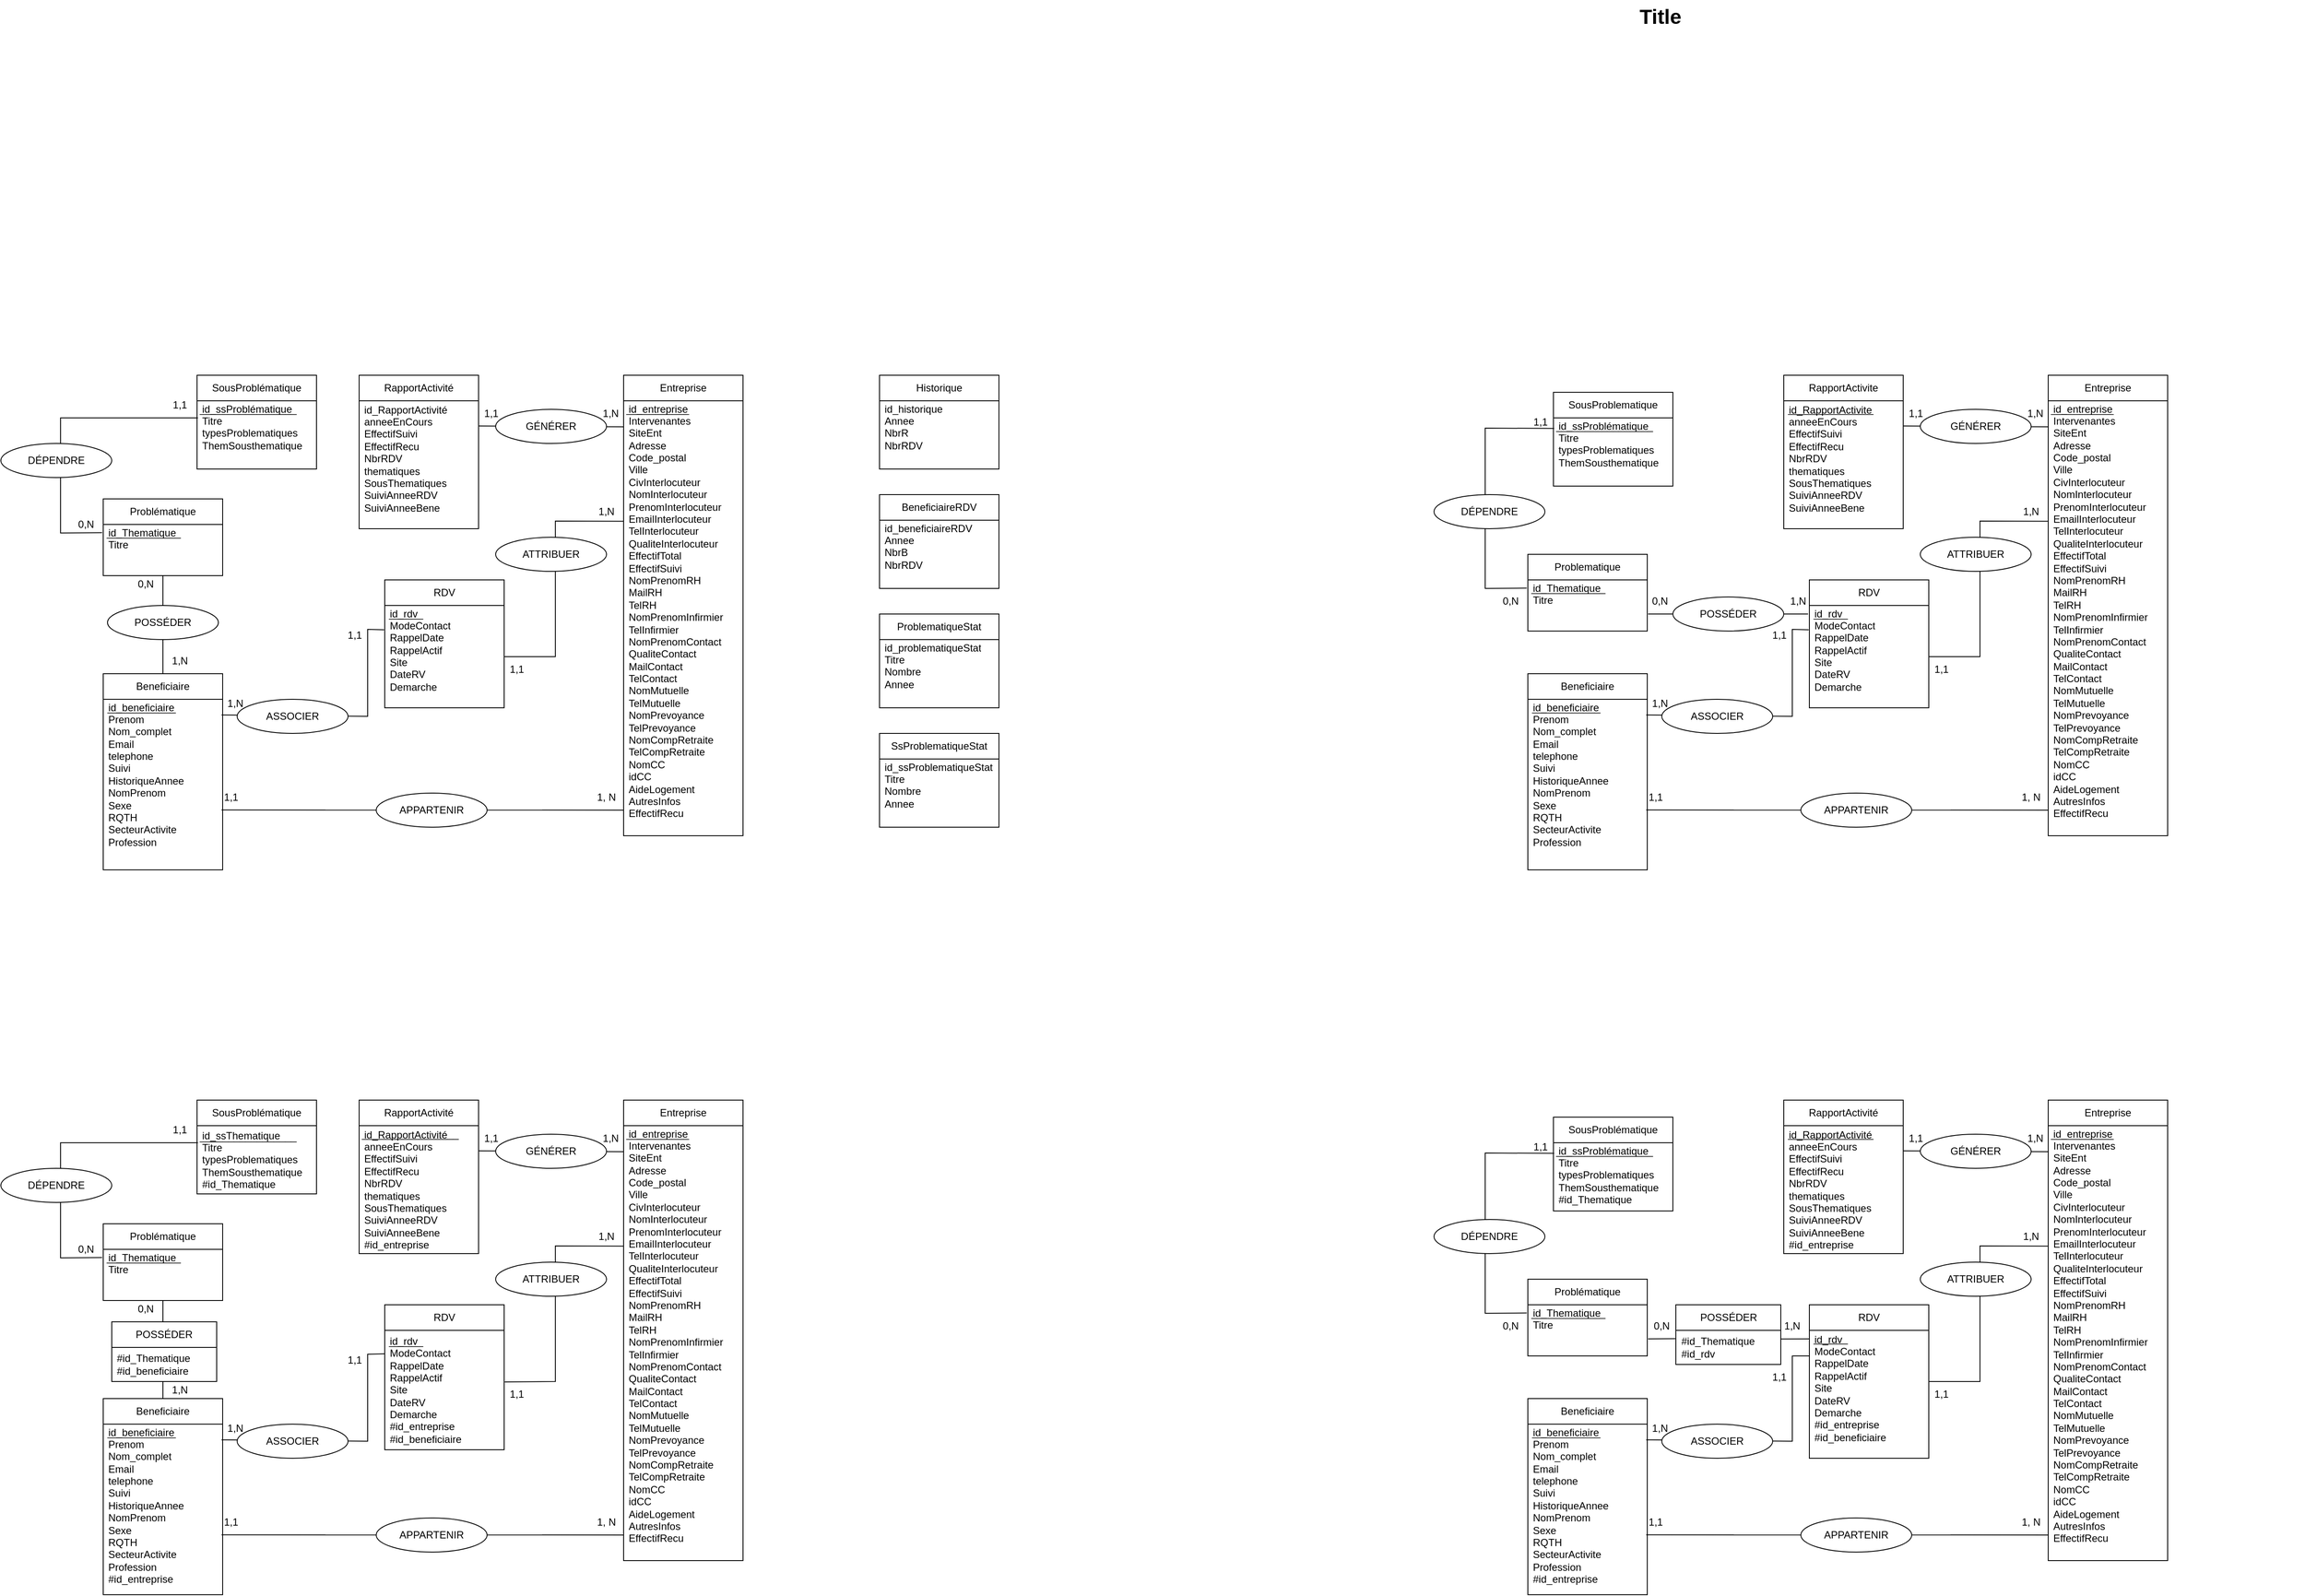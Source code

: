 <mxfile version="24.7.12">
  <diagram name="Page-1" id="929967ad-93f9-6ef4-fab6-5d389245f69c">
    <mxGraphModel dx="3261.5" dy="688" grid="1" gridSize="10" guides="1" tooltips="1" connect="1" arrows="1" fold="1" page="1" pageScale="1.5" pageWidth="1169" pageHeight="826" background="none" math="0" shadow="0">
      <root>
        <mxCell id="0" style=";html=1;" />
        <mxCell id="1" style=";html=1;" parent="0" />
        <mxCell id="1672d66443f91eb5-23" value="Title" style="text;strokeColor=none;fillColor=none;html=1;fontSize=24;fontStyle=1;verticalAlign=middle;align=center;" parent="1" vertex="1">
          <mxGeometry x="120" y="40" width="1510" height="40" as="geometry" />
        </mxCell>
        <mxCell id="BDtkVoIlV69DwLZXu3MO-1" value="RDV" style="swimlane;fontStyle=0;childLayout=stackLayout;horizontal=1;startSize=30;horizontalStack=0;resizeParent=1;resizeParentMax=0;resizeLast=0;collapsible=1;marginBottom=0;whiteSpace=wrap;html=1;" parent="1" vertex="1">
          <mxGeometry x="1050" y="720" width="140" height="150" as="geometry" />
        </mxCell>
        <mxCell id="BDtkVoIlV69DwLZXu3MO-2" value="&lt;div&gt;id_rdv&lt;/div&gt;&lt;div&gt;ModeContact&lt;/div&gt;&lt;div&gt;RappelDate&lt;/div&gt;&lt;div&gt;RappelActif&lt;/div&gt;&lt;div&gt;Site&lt;/div&gt;&lt;div&gt;DateRV&lt;/div&gt;&lt;div&gt;Demarche&lt;/div&gt;&lt;div&gt;&lt;br&gt;&lt;/div&gt;&lt;div&gt;&lt;br&gt;&lt;/div&gt;" style="text;strokeColor=none;fillColor=none;align=left;verticalAlign=middle;spacingLeft=4;spacingRight=4;overflow=hidden;points=[[0,0.5],[1,0.5]];portConstraint=eastwest;rotatable=0;whiteSpace=wrap;html=1;" parent="BDtkVoIlV69DwLZXu3MO-1" vertex="1">
          <mxGeometry y="30" width="140" height="120" as="geometry" />
        </mxCell>
        <mxCell id="BDtkVoIlV69DwLZXu3MO-5" value="SousProblematique" style="swimlane;fontStyle=0;childLayout=stackLayout;horizontal=1;startSize=30;horizontalStack=0;resizeParent=1;resizeParentMax=0;resizeLast=0;collapsible=1;marginBottom=0;whiteSpace=wrap;html=1;" parent="1" vertex="1">
          <mxGeometry x="750" y="500" width="140" height="110" as="geometry" />
        </mxCell>
        <mxCell id="BDtkVoIlV69DwLZXu3MO-6" value="id_ssProblématique&lt;div&gt;Titre&lt;br&gt;&lt;div&gt;typesProblematiques&lt;/div&gt;&lt;div&gt;ThemSousthematique&lt;/div&gt;&lt;/div&gt;&lt;div&gt;&lt;br&gt;&lt;/div&gt;&lt;div&gt;&lt;br&gt;&lt;/div&gt;" style="text;strokeColor=none;fillColor=none;align=left;verticalAlign=middle;spacingLeft=4;spacingRight=4;overflow=hidden;points=[[0,0.5],[1,0.5]];portConstraint=eastwest;rotatable=0;whiteSpace=wrap;html=1;" parent="BDtkVoIlV69DwLZXu3MO-5" vertex="1">
          <mxGeometry y="30" width="140" height="80" as="geometry" />
        </mxCell>
        <mxCell id="BDtkVoIlV69DwLZXu3MO-7" value="Problematique" style="swimlane;fontStyle=0;childLayout=stackLayout;horizontal=1;startSize=30;horizontalStack=0;resizeParent=1;resizeParentMax=0;resizeLast=0;collapsible=1;marginBottom=0;whiteSpace=wrap;html=1;" parent="1" vertex="1">
          <mxGeometry x="720" y="690" width="140" height="90" as="geometry" />
        </mxCell>
        <mxCell id="BDtkVoIlV69DwLZXu3MO-8" value="id_Thematique&lt;div&gt;Titre&lt;/div&gt;&lt;div&gt;&lt;br&gt;&lt;/div&gt;&lt;div&gt;&lt;br&gt;&lt;/div&gt;" style="text;strokeColor=none;fillColor=none;align=left;verticalAlign=middle;spacingLeft=4;spacingRight=4;overflow=hidden;points=[[0,0.5],[1,0.5]];portConstraint=eastwest;rotatable=0;whiteSpace=wrap;html=1;" parent="BDtkVoIlV69DwLZXu3MO-7" vertex="1">
          <mxGeometry y="30" width="140" height="60" as="geometry" />
        </mxCell>
        <mxCell id="BDtkVoIlV69DwLZXu3MO-9" value="Entreprise" style="swimlane;fontStyle=0;childLayout=stackLayout;horizontal=1;startSize=30;horizontalStack=0;resizeParent=1;resizeParentMax=0;resizeLast=0;collapsible=1;marginBottom=0;whiteSpace=wrap;html=1;" parent="1" vertex="1">
          <mxGeometry x="1330" y="480" width="140" height="540" as="geometry" />
        </mxCell>
        <mxCell id="BDtkVoIlV69DwLZXu3MO-10" value="id_entreprise&lt;div&gt;Intervenantes&lt;/div&gt;&lt;div&gt;SiteEnt&lt;/div&gt;&lt;div&gt;Adresse&lt;/div&gt;&lt;div&gt;Code_postal&lt;/div&gt;&lt;div&gt;Ville&lt;/div&gt;&lt;div&gt;CivInterlocuteur&lt;/div&gt;&lt;div&gt;NomInterlocuteur&lt;/div&gt;&lt;div&gt;PrenomInterlocuteur&lt;/div&gt;&lt;div&gt;&lt;span style=&quot;background-color: initial;&quot;&gt;EmailInterlocuteur&lt;/span&gt;&lt;/div&gt;&lt;div&gt;&lt;span style=&quot;background-color: initial;&quot;&gt;TelInterlocuteur&lt;/span&gt;&lt;/div&gt;&lt;div&gt;QualiteInterlocuteur&lt;/div&gt;&lt;div&gt;EffectifTotal&lt;/div&gt;&lt;div&gt;EffectifSuivi&lt;/div&gt;&lt;div&gt;NomPrenomRH&lt;/div&gt;&lt;div&gt;MailRH&lt;/div&gt;&lt;div&gt;TelRH&lt;/div&gt;&lt;div&gt;NomPrenomInfirmier&lt;/div&gt;&lt;div&gt;TelInfirmier&lt;/div&gt;&lt;div&gt;NomPrenomContact&lt;/div&gt;&lt;div&gt;QualiteContact&lt;/div&gt;&lt;div&gt;MailContact&lt;/div&gt;&lt;div&gt;TelContact&lt;/div&gt;&lt;div&gt;NomMutuelle&lt;/div&gt;&lt;div&gt;TelMutuelle&lt;/div&gt;&lt;div&gt;NomPrevoyance&lt;/div&gt;&lt;div&gt;TelPrevoyance&lt;/div&gt;&lt;div&gt;NomCompRetraite&lt;/div&gt;&lt;div&gt;TelCompRetraite&lt;/div&gt;&lt;div&gt;NomCC&lt;/div&gt;&lt;div&gt;idCC&lt;/div&gt;&lt;div&gt;AideLogement&lt;/div&gt;&lt;div&gt;AutresInfos&lt;/div&gt;&lt;div&gt;EffectifRecu&lt;/div&gt;&lt;div&gt;&lt;br&gt;&lt;/div&gt;&lt;div&gt;&lt;br&gt;&lt;/div&gt;&lt;div&gt;&lt;br&gt;&lt;/div&gt;" style="text;strokeColor=none;fillColor=none;align=left;verticalAlign=middle;spacingLeft=4;spacingRight=4;overflow=hidden;points=[[0,0.5],[1,0.5]];portConstraint=eastwest;rotatable=0;whiteSpace=wrap;html=1;" parent="BDtkVoIlV69DwLZXu3MO-9" vertex="1">
          <mxGeometry y="30" width="140" height="510" as="geometry" />
        </mxCell>
        <mxCell id="BDtkVoIlV69DwLZXu3MO-11" value="Beneficiaire" style="swimlane;fontStyle=0;childLayout=stackLayout;horizontal=1;startSize=30;horizontalStack=0;resizeParent=1;resizeParentMax=0;resizeLast=0;collapsible=1;marginBottom=0;whiteSpace=wrap;html=1;" parent="1" vertex="1">
          <mxGeometry x="720" y="830" width="140" height="230" as="geometry" />
        </mxCell>
        <mxCell id="BDtkVoIlV69DwLZXu3MO-12" value="id_beneficiaire&lt;div&gt;Prenom&lt;/div&gt;&lt;div&gt;Nom_complet&lt;/div&gt;&lt;div&gt;Email&lt;/div&gt;&lt;div&gt;telephone&lt;/div&gt;&lt;div&gt;Suivi&lt;/div&gt;&lt;div&gt;HistoriqueAnnee&lt;/div&gt;&lt;div&gt;NomPrenom&lt;/div&gt;&lt;div&gt;Sexe&lt;/div&gt;&lt;div&gt;RQTH&lt;/div&gt;&lt;div&gt;SecteurActivite&lt;/div&gt;&lt;div&gt;Profession&lt;/div&gt;&lt;div&gt;&lt;br&gt;&lt;/div&gt;&lt;div&gt;&lt;br&gt;&lt;/div&gt;&lt;div&gt;&lt;br&gt;&lt;/div&gt;" style="text;strokeColor=none;fillColor=none;align=left;verticalAlign=middle;spacingLeft=4;spacingRight=4;overflow=hidden;points=[[0,0.5],[1,0.5]];portConstraint=eastwest;rotatable=0;whiteSpace=wrap;html=1;" parent="BDtkVoIlV69DwLZXu3MO-11" vertex="1">
          <mxGeometry y="30" width="140" height="200" as="geometry" />
        </mxCell>
        <mxCell id="BDtkVoIlV69DwLZXu3MO-13" value="RapportActivite" style="swimlane;fontStyle=0;childLayout=stackLayout;horizontal=1;startSize=30;horizontalStack=0;resizeParent=1;resizeParentMax=0;resizeLast=0;collapsible=1;marginBottom=0;whiteSpace=wrap;html=1;" parent="1" vertex="1">
          <mxGeometry x="1020" y="480" width="140" height="180" as="geometry" />
        </mxCell>
        <mxCell id="BDtkVoIlV69DwLZXu3MO-14" value="id_RapportActivite&lt;div&gt;anneeEnCours&lt;/div&gt;&lt;div&gt;EffectifSuivi&lt;/div&gt;&lt;div&gt;EffectifRecu&lt;/div&gt;&lt;div&gt;NbrRDV&lt;/div&gt;&lt;div&gt;thematiques&lt;/div&gt;&lt;div&gt;SousThematiques&lt;/div&gt;&lt;div&gt;SuiviAnneeRDV&lt;/div&gt;&lt;div&gt;SuiviAnneeBene&lt;/div&gt;&lt;div&gt;&lt;br&gt;&lt;/div&gt;" style="text;strokeColor=none;fillColor=none;align=left;verticalAlign=middle;spacingLeft=4;spacingRight=4;overflow=hidden;points=[[0,0.5],[1,0.5]];portConstraint=eastwest;rotatable=0;whiteSpace=wrap;html=1;" parent="BDtkVoIlV69DwLZXu3MO-13" vertex="1">
          <mxGeometry y="30" width="140" height="150" as="geometry" />
        </mxCell>
        <mxCell id="BDtkVoIlV69DwLZXu3MO-16" value="" style="endArrow=none;html=1;rounded=0;entryX=0.997;entryY=0.157;entryDx=0;entryDy=0;entryPerimeter=0;exitX=0;exitY=0.048;exitDx=0;exitDy=0;exitPerimeter=0;" parent="1" edge="1">
          <mxGeometry width="50" height="50" relative="1" as="geometry">
            <mxPoint x="1330" y="540.47" as="sourcePoint" />
            <mxPoint x="1159.58" y="539.54" as="targetPoint" />
          </mxGeometry>
        </mxCell>
        <mxCell id="BDtkVoIlV69DwLZXu3MO-17" value="" style="endArrow=none;html=1;rounded=0;entryX=0;entryY=0.947;entryDx=0;entryDy=0;entryPerimeter=0;exitX=0.991;exitY=0.664;exitDx=0;exitDy=0;exitPerimeter=0;" parent="1" edge="1">
          <mxGeometry width="50" height="50" relative="1" as="geometry">
            <mxPoint x="858.74" y="989.8" as="sourcePoint" />
            <mxPoint x="1330" y="989.97" as="targetPoint" />
          </mxGeometry>
        </mxCell>
        <mxCell id="BDtkVoIlV69DwLZXu3MO-18" value="" style="endArrow=none;html=1;rounded=0;exitX=1;exitY=0.5;exitDx=0;exitDy=0;entryX=-0.011;entryY=0.083;entryDx=0;entryDy=0;entryPerimeter=0;" parent="1" source="BDtkVoIlV69DwLZXu3MO-28" target="BDtkVoIlV69DwLZXu3MO-2" edge="1">
          <mxGeometry width="50" height="50" relative="1" as="geometry">
            <mxPoint x="900" y="770" as="sourcePoint" />
            <mxPoint x="990" y="750" as="targetPoint" />
          </mxGeometry>
        </mxCell>
        <mxCell id="BDtkVoIlV69DwLZXu3MO-19" value="" style="endArrow=none;html=1;rounded=0;exitX=0.006;exitY=0.155;exitDx=0;exitDy=0;exitPerimeter=0;entryX=-0.009;entryY=0.16;entryDx=0;entryDy=0;entryPerimeter=0;" parent="1" source="BDtkVoIlV69DwLZXu3MO-6" target="BDtkVoIlV69DwLZXu3MO-8" edge="1">
          <mxGeometry width="50" height="50" relative="1" as="geometry">
            <mxPoint x="940" y="800" as="sourcePoint" />
            <mxPoint x="990" y="750" as="targetPoint" />
            <Array as="points">
              <mxPoint x="670" y="542" />
              <mxPoint x="670" y="730" />
            </Array>
          </mxGeometry>
        </mxCell>
        <mxCell id="BDtkVoIlV69DwLZXu3MO-20" value="" style="endArrow=none;html=1;rounded=0;exitX=0.991;exitY=0.092;exitDx=0;exitDy=0;exitPerimeter=0;entryX=-0.006;entryY=0.237;entryDx=0;entryDy=0;entryPerimeter=0;" parent="1" source="BDtkVoIlV69DwLZXu3MO-12" target="BDtkVoIlV69DwLZXu3MO-2" edge="1">
          <mxGeometry width="50" height="50" relative="1" as="geometry">
            <mxPoint x="940" y="900" as="sourcePoint" />
            <mxPoint x="990" y="850" as="targetPoint" />
            <Array as="points">
              <mxPoint x="1030" y="880" />
              <mxPoint x="1030" y="778" />
            </Array>
          </mxGeometry>
        </mxCell>
        <mxCell id="BDtkVoIlV69DwLZXu3MO-21" value="" style="endArrow=none;html=1;rounded=0;entryX=-0.004;entryY=0.277;entryDx=0;entryDy=0;entryPerimeter=0;exitX=1;exitY=0.5;exitDx=0;exitDy=0;" parent="1" source="BDtkVoIlV69DwLZXu3MO-2" target="BDtkVoIlV69DwLZXu3MO-10" edge="1">
          <mxGeometry width="50" height="50" relative="1" as="geometry">
            <mxPoint x="1060" y="880" as="sourcePoint" />
            <mxPoint x="1110" y="830" as="targetPoint" />
            <Array as="points">
              <mxPoint x="1250" y="810" />
              <mxPoint x="1250" y="651" />
            </Array>
          </mxGeometry>
        </mxCell>
        <mxCell id="BDtkVoIlV69DwLZXu3MO-22" value="DÉPENDRE" style="ellipse;whiteSpace=wrap;html=1;" parent="1" vertex="1">
          <mxGeometry x="610" y="620" width="130" height="40" as="geometry" />
        </mxCell>
        <mxCell id="BDtkVoIlV69DwLZXu3MO-23" value="GÉNÉRER" style="ellipse;whiteSpace=wrap;html=1;" parent="1" vertex="1">
          <mxGeometry x="1180" y="520" width="130" height="40" as="geometry" />
        </mxCell>
        <mxCell id="BDtkVoIlV69DwLZXu3MO-25" value="ATTRIBUER" style="ellipse;whiteSpace=wrap;html=1;" parent="1" vertex="1">
          <mxGeometry x="1180" y="670" width="130" height="40" as="geometry" />
        </mxCell>
        <mxCell id="BDtkVoIlV69DwLZXu3MO-26" value="APPARTENIR" style="ellipse;whiteSpace=wrap;html=1;" parent="1" vertex="1">
          <mxGeometry x="1040" y="970" width="130" height="40" as="geometry" />
        </mxCell>
        <mxCell id="BDtkVoIlV69DwLZXu3MO-27" value="ASSOCIER" style="ellipse;whiteSpace=wrap;html=1;" parent="1" vertex="1">
          <mxGeometry x="877" y="860" width="130" height="40" as="geometry" />
        </mxCell>
        <mxCell id="BDtkVoIlV69DwLZXu3MO-29" value="" style="endArrow=none;html=1;rounded=0;entryX=0;entryY=0.5;entryDx=0;entryDy=0;" parent="1" target="BDtkVoIlV69DwLZXu3MO-28" edge="1">
          <mxGeometry width="50" height="50" relative="1" as="geometry">
            <mxPoint x="861" y="760" as="sourcePoint" />
            <mxPoint x="1048" y="760" as="targetPoint" />
          </mxGeometry>
        </mxCell>
        <mxCell id="BDtkVoIlV69DwLZXu3MO-28" value="POSSÉDER" style="ellipse;whiteSpace=wrap;html=1;" parent="1" vertex="1">
          <mxGeometry x="890" y="740" width="130" height="40" as="geometry" />
        </mxCell>
        <mxCell id="0Z9i6rMypU2cP33M5_-R-2" value="1,1" style="text;html=1;align=center;verticalAlign=middle;whiteSpace=wrap;rounded=0;" parent="1" vertex="1">
          <mxGeometry x="1140" y="510" width="70" height="30" as="geometry" />
        </mxCell>
        <mxCell id="0Z9i6rMypU2cP33M5_-R-3" value="1,N" style="text;html=1;align=center;verticalAlign=middle;whiteSpace=wrap;rounded=0;" parent="1" vertex="1">
          <mxGeometry x="1280" y="510" width="70" height="30" as="geometry" />
        </mxCell>
        <mxCell id="0Z9i6rMypU2cP33M5_-R-4" value="1,N" style="text;html=1;align=center;verticalAlign=middle;whiteSpace=wrap;rounded=0;" parent="1" vertex="1">
          <mxGeometry x="1280" y="625" width="60" height="30" as="geometry" />
        </mxCell>
        <mxCell id="0Z9i6rMypU2cP33M5_-R-5" value="1, N" style="text;html=1;align=center;verticalAlign=middle;whiteSpace=wrap;rounded=0;" parent="1" vertex="1">
          <mxGeometry x="1280" y="960" width="60" height="30" as="geometry" />
        </mxCell>
        <mxCell id="0Z9i6rMypU2cP33M5_-R-6" value="1,1" style="text;html=1;align=center;verticalAlign=middle;whiteSpace=wrap;rounded=0;" parent="1" vertex="1">
          <mxGeometry x="840" y="960" width="60" height="30" as="geometry" />
        </mxCell>
        <mxCell id="0Z9i6rMypU2cP33M5_-R-7" value="1,N" style="text;html=1;align=center;verticalAlign=middle;whiteSpace=wrap;rounded=0;" parent="1" vertex="1">
          <mxGeometry x="840" y="850" width="70" height="30" as="geometry" />
        </mxCell>
        <mxCell id="0Z9i6rMypU2cP33M5_-R-8" value="1,1" style="text;html=1;align=center;verticalAlign=middle;whiteSpace=wrap;rounded=0;" parent="1" vertex="1">
          <mxGeometry x="980" y="770" width="70" height="30" as="geometry" />
        </mxCell>
        <mxCell id="0Z9i6rMypU2cP33M5_-R-9" value="1,N" style="text;html=1;align=center;verticalAlign=middle;whiteSpace=wrap;rounded=0;" parent="1" vertex="1">
          <mxGeometry x="1007" y="730" width="60" height="30" as="geometry" />
        </mxCell>
        <mxCell id="0Z9i6rMypU2cP33M5_-R-10" value="0,N" style="text;html=1;align=center;verticalAlign=middle;whiteSpace=wrap;rounded=0;" parent="1" vertex="1">
          <mxGeometry x="845" y="730" width="60" height="30" as="geometry" />
        </mxCell>
        <mxCell id="0Z9i6rMypU2cP33M5_-R-12" value="1,1" style="text;html=1;align=center;verticalAlign=middle;whiteSpace=wrap;rounded=0;" parent="1" vertex="1">
          <mxGeometry x="700" y="520" width="70" height="30" as="geometry" />
        </mxCell>
        <mxCell id="0Z9i6rMypU2cP33M5_-R-13" value="0,N" style="text;html=1;align=center;verticalAlign=middle;whiteSpace=wrap;rounded=0;" parent="1" vertex="1">
          <mxGeometry x="670" y="730" width="60" height="30" as="geometry" />
        </mxCell>
        <mxCell id="0Z9i6rMypU2cP33M5_-R-14" value="1,1" style="text;html=1;align=center;verticalAlign=middle;whiteSpace=wrap;rounded=0;" parent="1" vertex="1">
          <mxGeometry x="1170" y="810" width="70" height="30" as="geometry" />
        </mxCell>
        <mxCell id="0Z9i6rMypU2cP33M5_-R-175" value="_________________" style="text;html=1;align=center;verticalAlign=middle;whiteSpace=wrap;rounded=0;" parent="1" vertex="1">
          <mxGeometry x="740" y="510" width="140" height="60" as="geometry" />
        </mxCell>
        <mxCell id="0Z9i6rMypU2cP33M5_-R-176" value="_____________" style="text;html=1;align=center;verticalAlign=middle;whiteSpace=wrap;rounded=0;" parent="1" vertex="1">
          <mxGeometry x="690" y="690" width="155" height="80" as="geometry" />
        </mxCell>
        <mxCell id="0Z9i6rMypU2cP33M5_-R-178" value="______" style="text;html=1;align=center;verticalAlign=middle;whiteSpace=wrap;rounded=0;" parent="1" vertex="1">
          <mxGeometry x="1040" y="709.5" width="70" height="100.5" as="geometry" />
        </mxCell>
        <mxCell id="0Z9i6rMypU2cP33M5_-R-180" value="____________" style="text;html=1;align=center;verticalAlign=middle;whiteSpace=wrap;rounded=0;" parent="1" vertex="1">
          <mxGeometry x="680" y="850" width="170" height="40" as="geometry" />
        </mxCell>
        <mxCell id="0Z9i6rMypU2cP33M5_-R-181" value="_______________" style="text;html=1;align=center;verticalAlign=middle;whiteSpace=wrap;rounded=0;" parent="1" vertex="1">
          <mxGeometry x="970" y="270" width="210" height="500" as="geometry" />
        </mxCell>
        <mxCell id="0Z9i6rMypU2cP33M5_-R-182" value="___________" style="text;html=1;align=center;verticalAlign=middle;whiteSpace=wrap;rounded=0;" parent="1" vertex="1">
          <mxGeometry x="1310" y="450" width="120" height="140" as="geometry" />
        </mxCell>
        <mxCell id="0Z9i6rMypU2cP33M5_-R-183" value="POSSÉDER" style="swimlane;fontStyle=0;childLayout=stackLayout;horizontal=1;startSize=30;horizontalStack=0;resizeParent=1;resizeParentMax=0;resizeLast=0;collapsible=1;marginBottom=0;whiteSpace=wrap;html=1;" parent="1" vertex="1">
          <mxGeometry x="893.5" y="1570" width="123" height="70" as="geometry" />
        </mxCell>
        <mxCell id="0Z9i6rMypU2cP33M5_-R-184" value="#id_Thematique&lt;br&gt;#id_rdv" style="text;strokeColor=none;fillColor=none;align=left;verticalAlign=middle;spacingLeft=4;spacingRight=4;overflow=hidden;points=[[0,0.5],[1,0.5]];portConstraint=eastwest;rotatable=0;whiteSpace=wrap;html=1;" parent="0Z9i6rMypU2cP33M5_-R-183" vertex="1">
          <mxGeometry y="30" width="123" height="40" as="geometry" />
        </mxCell>
        <mxCell id="0Z9i6rMypU2cP33M5_-R-185" value="RDV" style="swimlane;fontStyle=0;childLayout=stackLayout;horizontal=1;startSize=30;horizontalStack=0;resizeParent=1;resizeParentMax=0;resizeLast=0;collapsible=1;marginBottom=0;whiteSpace=wrap;html=1;" parent="1" vertex="1">
          <mxGeometry x="1050" y="1570" width="140" height="180" as="geometry" />
        </mxCell>
        <mxCell id="0Z9i6rMypU2cP33M5_-R-186" value="&lt;div&gt;id_rdv&lt;/div&gt;&lt;div&gt;ModeContact&lt;/div&gt;&lt;div&gt;RappelDate&lt;/div&gt;&lt;div&gt;RappelActif&lt;/div&gt;&lt;div&gt;Site&lt;/div&gt;&lt;div&gt;DateRV&lt;/div&gt;&lt;div&gt;&lt;div&gt;Demarche&lt;/div&gt;&lt;/div&gt;&lt;div&gt;#id_entreprise&lt;br&gt;#id_beneficiaire&lt;/div&gt;&lt;div&gt;&lt;br&gt;&lt;/div&gt;" style="text;strokeColor=none;fillColor=none;align=left;verticalAlign=middle;spacingLeft=4;spacingRight=4;overflow=hidden;points=[[0,0.5],[1,0.5]];portConstraint=eastwest;rotatable=0;whiteSpace=wrap;html=1;" parent="0Z9i6rMypU2cP33M5_-R-185" vertex="1">
          <mxGeometry y="30" width="140" height="150" as="geometry" />
        </mxCell>
        <mxCell id="0Z9i6rMypU2cP33M5_-R-187" value="SousProblématique" style="swimlane;fontStyle=0;childLayout=stackLayout;horizontal=1;startSize=30;horizontalStack=0;resizeParent=1;resizeParentMax=0;resizeLast=0;collapsible=1;marginBottom=0;whiteSpace=wrap;html=1;" parent="1" vertex="1">
          <mxGeometry x="750" y="1350" width="140" height="110" as="geometry" />
        </mxCell>
        <mxCell id="0Z9i6rMypU2cP33M5_-R-188" value="id_ssProblématique&lt;div&gt;Titre&lt;br&gt;&lt;div&gt;typesProblematiques&lt;/div&gt;&lt;div&gt;ThemSousthematique&lt;/div&gt;&lt;/div&gt;&lt;div&gt;#id_Thematique&lt;/div&gt;&lt;div&gt;&lt;br&gt;&lt;/div&gt;" style="text;strokeColor=none;fillColor=none;align=left;verticalAlign=middle;spacingLeft=4;spacingRight=4;overflow=hidden;points=[[0,0.5],[1,0.5]];portConstraint=eastwest;rotatable=0;whiteSpace=wrap;html=1;" parent="0Z9i6rMypU2cP33M5_-R-187" vertex="1">
          <mxGeometry y="30" width="140" height="80" as="geometry" />
        </mxCell>
        <mxCell id="0Z9i6rMypU2cP33M5_-R-189" value="Problématique" style="swimlane;fontStyle=0;childLayout=stackLayout;horizontal=1;startSize=30;horizontalStack=0;resizeParent=1;resizeParentMax=0;resizeLast=0;collapsible=1;marginBottom=0;whiteSpace=wrap;html=1;" parent="1" vertex="1">
          <mxGeometry x="720" y="1540" width="140" height="90" as="geometry" />
        </mxCell>
        <mxCell id="0Z9i6rMypU2cP33M5_-R-190" value="id_Thematique&lt;div&gt;Titre&lt;/div&gt;&lt;div&gt;&lt;br&gt;&lt;/div&gt;&lt;div&gt;&lt;br&gt;&lt;/div&gt;" style="text;strokeColor=none;fillColor=none;align=left;verticalAlign=middle;spacingLeft=4;spacingRight=4;overflow=hidden;points=[[0,0.5],[1,0.5]];portConstraint=eastwest;rotatable=0;whiteSpace=wrap;html=1;" parent="0Z9i6rMypU2cP33M5_-R-189" vertex="1">
          <mxGeometry y="30" width="140" height="60" as="geometry" />
        </mxCell>
        <mxCell id="0Z9i6rMypU2cP33M5_-R-191" value="Entreprise" style="swimlane;fontStyle=0;childLayout=stackLayout;horizontal=1;startSize=30;horizontalStack=0;resizeParent=1;resizeParentMax=0;resizeLast=0;collapsible=1;marginBottom=0;whiteSpace=wrap;html=1;" parent="1" vertex="1">
          <mxGeometry x="1330" y="1330" width="140" height="540" as="geometry" />
        </mxCell>
        <mxCell id="0Z9i6rMypU2cP33M5_-R-192" value="id_entreprise&lt;div&gt;Intervenantes&lt;/div&gt;&lt;div&gt;SiteEnt&lt;/div&gt;&lt;div&gt;Adresse&lt;/div&gt;&lt;div&gt;Code_postal&lt;/div&gt;&lt;div&gt;Ville&lt;/div&gt;&lt;div&gt;CivInterlocuteur&lt;/div&gt;&lt;div&gt;NomInterlocuteur&lt;/div&gt;&lt;div&gt;PrenomInterlocuteur&lt;/div&gt;&lt;div&gt;&lt;span style=&quot;background-color: initial;&quot;&gt;EmailInterlocuteur&lt;/span&gt;&lt;/div&gt;&lt;div&gt;&lt;span style=&quot;background-color: initial;&quot;&gt;TelInterlocuteur&lt;/span&gt;&lt;/div&gt;&lt;div&gt;QualiteInterlocuteur&lt;/div&gt;&lt;div&gt;EffectifTotal&lt;/div&gt;&lt;div&gt;EffectifSuivi&lt;/div&gt;&lt;div&gt;NomPrenomRH&lt;/div&gt;&lt;div&gt;MailRH&lt;/div&gt;&lt;div&gt;TelRH&lt;/div&gt;&lt;div&gt;NomPrenomInfirmier&lt;/div&gt;&lt;div&gt;TelInfirmier&lt;/div&gt;&lt;div&gt;NomPrenomContact&lt;/div&gt;&lt;div&gt;QualiteContact&lt;/div&gt;&lt;div&gt;MailContact&lt;/div&gt;&lt;div&gt;TelContact&lt;/div&gt;&lt;div&gt;NomMutuelle&lt;/div&gt;&lt;div&gt;TelMutuelle&lt;/div&gt;&lt;div&gt;NomPrevoyance&lt;/div&gt;&lt;div&gt;TelPrevoyance&lt;/div&gt;&lt;div&gt;NomCompRetraite&lt;/div&gt;&lt;div&gt;TelCompRetraite&lt;/div&gt;&lt;div&gt;NomCC&lt;/div&gt;&lt;div&gt;idCC&lt;/div&gt;&lt;div&gt;AideLogement&lt;/div&gt;&lt;div&gt;AutresInfos&lt;/div&gt;&lt;div&gt;EffectifRecu&lt;/div&gt;&lt;div&gt;&lt;br&gt;&lt;/div&gt;&lt;div&gt;&lt;br&gt;&lt;/div&gt;&lt;div&gt;&lt;br&gt;&lt;/div&gt;" style="text;strokeColor=none;fillColor=none;align=left;verticalAlign=middle;spacingLeft=4;spacingRight=4;overflow=hidden;points=[[0,0.5],[1,0.5]];portConstraint=eastwest;rotatable=0;whiteSpace=wrap;html=1;" parent="0Z9i6rMypU2cP33M5_-R-191" vertex="1">
          <mxGeometry y="30" width="140" height="510" as="geometry" />
        </mxCell>
        <mxCell id="0Z9i6rMypU2cP33M5_-R-193" value="Beneficiaire" style="swimlane;fontStyle=0;childLayout=stackLayout;horizontal=1;startSize=30;horizontalStack=0;resizeParent=1;resizeParentMax=0;resizeLast=0;collapsible=1;marginBottom=0;whiteSpace=wrap;html=1;" parent="1" vertex="1">
          <mxGeometry x="720" y="1680" width="140" height="230" as="geometry" />
        </mxCell>
        <mxCell id="0Z9i6rMypU2cP33M5_-R-194" value="id_beneficiaire&lt;div&gt;Prenom&lt;/div&gt;&lt;div&gt;Nom_complet&lt;/div&gt;&lt;div&gt;Email&lt;/div&gt;&lt;div&gt;telephone&lt;/div&gt;&lt;div&gt;Suivi&lt;/div&gt;&lt;div&gt;HistoriqueAnnee&lt;/div&gt;&lt;div&gt;NomPrenom&lt;/div&gt;&lt;div&gt;Sexe&lt;/div&gt;&lt;div&gt;RQTH&lt;/div&gt;&lt;div&gt;SecteurActivite&lt;/div&gt;&lt;div&gt;Profession&lt;/div&gt;&lt;div&gt;#id_entreprise&lt;/div&gt;&lt;div&gt;&lt;br&gt;&lt;/div&gt;&lt;div&gt;&lt;br&gt;&lt;/div&gt;" style="text;strokeColor=none;fillColor=none;align=left;verticalAlign=middle;spacingLeft=4;spacingRight=4;overflow=hidden;points=[[0,0.5],[1,0.5]];portConstraint=eastwest;rotatable=0;whiteSpace=wrap;html=1;" parent="0Z9i6rMypU2cP33M5_-R-193" vertex="1">
          <mxGeometry y="30" width="140" height="200" as="geometry" />
        </mxCell>
        <mxCell id="0Z9i6rMypU2cP33M5_-R-195" value="RapportActivité" style="swimlane;fontStyle=0;childLayout=stackLayout;horizontal=1;startSize=30;horizontalStack=0;resizeParent=1;resizeParentMax=0;resizeLast=0;collapsible=1;marginBottom=0;whiteSpace=wrap;html=1;" parent="1" vertex="1">
          <mxGeometry x="1020" y="1330" width="140" height="180" as="geometry" />
        </mxCell>
        <mxCell id="0Z9i6rMypU2cP33M5_-R-196" value="id_RapportActivité&lt;div&gt;anneeEnCours&lt;/div&gt;&lt;div&gt;EffectifSuivi&lt;/div&gt;&lt;div&gt;EffectifRecu&lt;/div&gt;&lt;div&gt;NbrRDV&lt;/div&gt;&lt;div&gt;thematiques&lt;/div&gt;&lt;div&gt;SousThematiques&lt;/div&gt;&lt;div&gt;SuiviAnneeRDV&lt;/div&gt;&lt;div&gt;SuiviAnneeBene&lt;/div&gt;&lt;div&gt;#id_entreprise&lt;/div&gt;" style="text;strokeColor=none;fillColor=none;align=left;verticalAlign=middle;spacingLeft=4;spacingRight=4;overflow=hidden;points=[[0,0.5],[1,0.5]];portConstraint=eastwest;rotatable=0;whiteSpace=wrap;html=1;" parent="0Z9i6rMypU2cP33M5_-R-195" vertex="1">
          <mxGeometry y="30" width="140" height="150" as="geometry" />
        </mxCell>
        <mxCell id="0Z9i6rMypU2cP33M5_-R-197" value="" style="endArrow=none;html=1;rounded=0;entryX=0.997;entryY=0.157;entryDx=0;entryDy=0;entryPerimeter=0;exitX=0;exitY=0.048;exitDx=0;exitDy=0;exitPerimeter=0;" parent="1" edge="1">
          <mxGeometry width="50" height="50" relative="1" as="geometry">
            <mxPoint x="1330" y="1390.47" as="sourcePoint" />
            <mxPoint x="1159.58" y="1389.54" as="targetPoint" />
          </mxGeometry>
        </mxCell>
        <mxCell id="0Z9i6rMypU2cP33M5_-R-198" value="" style="endArrow=none;html=1;rounded=0;entryX=0;entryY=0.947;entryDx=0;entryDy=0;entryPerimeter=0;exitX=0.991;exitY=0.664;exitDx=0;exitDy=0;exitPerimeter=0;" parent="1" edge="1">
          <mxGeometry width="50" height="50" relative="1" as="geometry">
            <mxPoint x="858.74" y="1839.8" as="sourcePoint" />
            <mxPoint x="1330" y="1839.97" as="targetPoint" />
          </mxGeometry>
        </mxCell>
        <mxCell id="0Z9i6rMypU2cP33M5_-R-199" value="" style="endArrow=none;html=1;rounded=0;exitX=0.998;exitY=0.252;exitDx=0;exitDy=0;exitPerimeter=0;" parent="1" source="0Z9i6rMypU2cP33M5_-R-184" edge="1">
          <mxGeometry width="50" height="50" relative="1" as="geometry">
            <mxPoint x="1020" y="1610" as="sourcePoint" />
            <mxPoint x="1050" y="1610" as="targetPoint" />
          </mxGeometry>
        </mxCell>
        <mxCell id="0Z9i6rMypU2cP33M5_-R-200" value="" style="endArrow=none;html=1;rounded=0;exitX=0.006;exitY=0.155;exitDx=0;exitDy=0;exitPerimeter=0;entryX=-0.009;entryY=0.16;entryDx=0;entryDy=0;entryPerimeter=0;" parent="1" source="0Z9i6rMypU2cP33M5_-R-188" target="0Z9i6rMypU2cP33M5_-R-190" edge="1">
          <mxGeometry width="50" height="50" relative="1" as="geometry">
            <mxPoint x="940" y="1650" as="sourcePoint" />
            <mxPoint x="990" y="1600" as="targetPoint" />
            <Array as="points">
              <mxPoint x="670" y="1392" />
              <mxPoint x="670" y="1580" />
            </Array>
          </mxGeometry>
        </mxCell>
        <mxCell id="0Z9i6rMypU2cP33M5_-R-201" value="" style="endArrow=none;html=1;rounded=0;exitX=0.991;exitY=0.092;exitDx=0;exitDy=0;exitPerimeter=0;" parent="1" source="0Z9i6rMypU2cP33M5_-R-194" edge="1">
          <mxGeometry width="50" height="50" relative="1" as="geometry">
            <mxPoint x="940" y="1750" as="sourcePoint" />
            <mxPoint x="1050" y="1630" as="targetPoint" />
            <Array as="points">
              <mxPoint x="1030" y="1730" />
              <mxPoint x="1030" y="1630" />
            </Array>
          </mxGeometry>
        </mxCell>
        <mxCell id="0Z9i6rMypU2cP33M5_-R-202" value="" style="endArrow=none;html=1;rounded=0;entryX=-0.004;entryY=0.277;entryDx=0;entryDy=0;entryPerimeter=0;exitX=0.283;exitY=-0.002;exitDx=0;exitDy=0;exitPerimeter=0;" parent="1" source="0Z9i6rMypU2cP33M5_-R-221" target="0Z9i6rMypU2cP33M5_-R-192" edge="1">
          <mxGeometry width="50" height="50" relative="1" as="geometry">
            <mxPoint x="1060" y="1730" as="sourcePoint" />
            <mxPoint x="1110" y="1680" as="targetPoint" />
            <Array as="points">
              <mxPoint x="1250" y="1660" />
              <mxPoint x="1250" y="1501" />
            </Array>
          </mxGeometry>
        </mxCell>
        <mxCell id="0Z9i6rMypU2cP33M5_-R-203" value="DÉPENDRE" style="ellipse;whiteSpace=wrap;html=1;" parent="1" vertex="1">
          <mxGeometry x="610" y="1470" width="130" height="40" as="geometry" />
        </mxCell>
        <mxCell id="0Z9i6rMypU2cP33M5_-R-204" value="GÉNÉRER" style="ellipse;whiteSpace=wrap;html=1;" parent="1" vertex="1">
          <mxGeometry x="1180" y="1370" width="130" height="40" as="geometry" />
        </mxCell>
        <mxCell id="0Z9i6rMypU2cP33M5_-R-205" value="ATTRIBUER" style="ellipse;whiteSpace=wrap;html=1;" parent="1" vertex="1">
          <mxGeometry x="1180" y="1520" width="130" height="40" as="geometry" />
        </mxCell>
        <mxCell id="0Z9i6rMypU2cP33M5_-R-206" value="APPARTENIR" style="ellipse;whiteSpace=wrap;html=1;" parent="1" vertex="1">
          <mxGeometry x="1040" y="1820" width="130" height="40" as="geometry" />
        </mxCell>
        <mxCell id="0Z9i6rMypU2cP33M5_-R-207" value="ASSOCIER" style="ellipse;whiteSpace=wrap;html=1;" parent="1" vertex="1">
          <mxGeometry x="877" y="1710" width="130" height="40" as="geometry" />
        </mxCell>
        <mxCell id="0Z9i6rMypU2cP33M5_-R-208" value="" style="endArrow=none;html=1;rounded=0;entryX=-0.005;entryY=0.243;entryDx=0;entryDy=0;entryPerimeter=0;" parent="1" target="0Z9i6rMypU2cP33M5_-R-184" edge="1">
          <mxGeometry width="50" height="50" relative="1" as="geometry">
            <mxPoint x="861" y="1610" as="sourcePoint" />
            <mxPoint x="890" y="1610" as="targetPoint" />
          </mxGeometry>
        </mxCell>
        <mxCell id="0Z9i6rMypU2cP33M5_-R-210" value="1,1" style="text;html=1;align=center;verticalAlign=middle;whiteSpace=wrap;rounded=0;" parent="1" vertex="1">
          <mxGeometry x="1140" y="1360" width="70" height="30" as="geometry" />
        </mxCell>
        <mxCell id="0Z9i6rMypU2cP33M5_-R-211" value="1,N" style="text;html=1;align=center;verticalAlign=middle;whiteSpace=wrap;rounded=0;" parent="1" vertex="1">
          <mxGeometry x="1280" y="1360" width="70" height="30" as="geometry" />
        </mxCell>
        <mxCell id="0Z9i6rMypU2cP33M5_-R-212" value="1,N" style="text;html=1;align=center;verticalAlign=middle;whiteSpace=wrap;rounded=0;" parent="1" vertex="1">
          <mxGeometry x="1280" y="1475" width="60" height="30" as="geometry" />
        </mxCell>
        <mxCell id="0Z9i6rMypU2cP33M5_-R-213" value="1, N" style="text;html=1;align=center;verticalAlign=middle;whiteSpace=wrap;rounded=0;" parent="1" vertex="1">
          <mxGeometry x="1280" y="1810" width="60" height="30" as="geometry" />
        </mxCell>
        <mxCell id="0Z9i6rMypU2cP33M5_-R-214" value="1,1" style="text;html=1;align=center;verticalAlign=middle;whiteSpace=wrap;rounded=0;" parent="1" vertex="1">
          <mxGeometry x="840" y="1810" width="60" height="30" as="geometry" />
        </mxCell>
        <mxCell id="0Z9i6rMypU2cP33M5_-R-215" value="1,N" style="text;html=1;align=center;verticalAlign=middle;whiteSpace=wrap;rounded=0;" parent="1" vertex="1">
          <mxGeometry x="840" y="1700" width="70" height="30" as="geometry" />
        </mxCell>
        <mxCell id="0Z9i6rMypU2cP33M5_-R-216" value="1,1" style="text;html=1;align=center;verticalAlign=middle;whiteSpace=wrap;rounded=0;" parent="1" vertex="1">
          <mxGeometry x="980" y="1640" width="70" height="30" as="geometry" />
        </mxCell>
        <mxCell id="0Z9i6rMypU2cP33M5_-R-217" value="1,N" style="text;html=1;align=center;verticalAlign=middle;whiteSpace=wrap;rounded=0;" parent="1" vertex="1">
          <mxGeometry x="1000" y="1580" width="60" height="30" as="geometry" />
        </mxCell>
        <mxCell id="0Z9i6rMypU2cP33M5_-R-218" value="0,N" style="text;html=1;align=center;verticalAlign=middle;whiteSpace=wrap;rounded=0;" parent="1" vertex="1">
          <mxGeometry x="846.5" y="1580" width="60" height="30" as="geometry" />
        </mxCell>
        <mxCell id="0Z9i6rMypU2cP33M5_-R-219" value="1,1" style="text;html=1;align=center;verticalAlign=middle;whiteSpace=wrap;rounded=0;" parent="1" vertex="1">
          <mxGeometry x="700" y="1370" width="70" height="30" as="geometry" />
        </mxCell>
        <mxCell id="0Z9i6rMypU2cP33M5_-R-220" value="0,N" style="text;html=1;align=center;verticalAlign=middle;whiteSpace=wrap;rounded=0;" parent="1" vertex="1">
          <mxGeometry x="670" y="1580" width="60" height="30" as="geometry" />
        </mxCell>
        <mxCell id="0Z9i6rMypU2cP33M5_-R-221" value="1,1" style="text;html=1;align=center;verticalAlign=middle;whiteSpace=wrap;rounded=0;" parent="1" vertex="1">
          <mxGeometry x="1170" y="1660" width="70" height="30" as="geometry" />
        </mxCell>
        <mxCell id="0Z9i6rMypU2cP33M5_-R-222" value="_________________" style="text;html=1;align=center;verticalAlign=middle;whiteSpace=wrap;rounded=0;" parent="1" vertex="1">
          <mxGeometry x="740" y="1360" width="140" height="60" as="geometry" />
        </mxCell>
        <mxCell id="0Z9i6rMypU2cP33M5_-R-223" value="_____________" style="text;html=1;align=center;verticalAlign=middle;whiteSpace=wrap;rounded=0;" parent="1" vertex="1">
          <mxGeometry x="690" y="1540" width="155" height="80" as="geometry" />
        </mxCell>
        <mxCell id="0Z9i6rMypU2cP33M5_-R-224" value="______" style="text;html=1;align=center;verticalAlign=middle;whiteSpace=wrap;rounded=0;" parent="1" vertex="1">
          <mxGeometry x="1040" y="1559.5" width="70" height="100.5" as="geometry" />
        </mxCell>
        <mxCell id="0Z9i6rMypU2cP33M5_-R-225" value="____________" style="text;html=1;align=center;verticalAlign=middle;whiteSpace=wrap;rounded=0;" parent="1" vertex="1">
          <mxGeometry x="680" y="1700" width="170" height="40" as="geometry" />
        </mxCell>
        <mxCell id="0Z9i6rMypU2cP33M5_-R-226" value="_______________" style="text;html=1;align=center;verticalAlign=middle;whiteSpace=wrap;rounded=0;" parent="1" vertex="1">
          <mxGeometry x="970" y="1280" width="210" height="180" as="geometry" />
        </mxCell>
        <mxCell id="0Z9i6rMypU2cP33M5_-R-227" value="___________" style="text;html=1;align=center;verticalAlign=middle;whiteSpace=wrap;rounded=0;" parent="1" vertex="1">
          <mxGeometry x="1310" y="1300" width="120" height="140" as="geometry" />
        </mxCell>
        <mxCell id="0Z9i6rMypU2cP33M5_-R-228" value="POSSÉDER" style="swimlane;fontStyle=0;childLayout=stackLayout;horizontal=1;startSize=30;horizontalStack=0;resizeParent=1;resizeParentMax=0;resizeLast=0;collapsible=1;marginBottom=0;whiteSpace=wrap;html=1;" parent="1" vertex="1">
          <mxGeometry x="-940" y="1590" width="123" height="70" as="geometry" />
        </mxCell>
        <mxCell id="0Z9i6rMypU2cP33M5_-R-229" value="#id_Thematique&lt;br&gt;#id_beneficiaire" style="text;strokeColor=none;fillColor=none;align=left;verticalAlign=middle;spacingLeft=4;spacingRight=4;overflow=hidden;points=[[0,0.5],[1,0.5]];portConstraint=eastwest;rotatable=0;whiteSpace=wrap;html=1;" parent="0Z9i6rMypU2cP33M5_-R-228" vertex="1">
          <mxGeometry y="30" width="123" height="40" as="geometry" />
        </mxCell>
        <mxCell id="0Z9i6rMypU2cP33M5_-R-230" value="RDV" style="swimlane;fontStyle=0;childLayout=stackLayout;horizontal=1;startSize=30;horizontalStack=0;resizeParent=1;resizeParentMax=0;resizeLast=0;collapsible=1;marginBottom=0;whiteSpace=wrap;html=1;" parent="1" vertex="1">
          <mxGeometry x="-620" y="720" width="140" height="150" as="geometry" />
        </mxCell>
        <mxCell id="0Z9i6rMypU2cP33M5_-R-231" value="&lt;div&gt;id_rdv&lt;/div&gt;&lt;div&gt;ModeContact&lt;/div&gt;&lt;div&gt;RappelDate&lt;/div&gt;&lt;div&gt;RappelActif&lt;/div&gt;&lt;div&gt;Site&lt;/div&gt;&lt;div&gt;DateRV&lt;/div&gt;&lt;div&gt;&lt;div&gt;Demarche&lt;/div&gt;&lt;/div&gt;&lt;div&gt;&lt;br&gt;&lt;/div&gt;&lt;div&gt;&lt;br&gt;&lt;/div&gt;" style="text;strokeColor=none;fillColor=none;align=left;verticalAlign=middle;spacingLeft=4;spacingRight=4;overflow=hidden;points=[[0,0.5],[1,0.5]];portConstraint=eastwest;rotatable=0;whiteSpace=wrap;html=1;" parent="0Z9i6rMypU2cP33M5_-R-230" vertex="1">
          <mxGeometry y="30" width="140" height="120" as="geometry" />
        </mxCell>
        <mxCell id="0Z9i6rMypU2cP33M5_-R-232" value="SousProblématique" style="swimlane;fontStyle=0;childLayout=stackLayout;horizontal=1;startSize=30;horizontalStack=0;resizeParent=1;resizeParentMax=0;resizeLast=0;collapsible=1;marginBottom=0;whiteSpace=wrap;html=1;" parent="1" vertex="1">
          <mxGeometry x="-840" y="480" width="140" height="110" as="geometry" />
        </mxCell>
        <mxCell id="0Z9i6rMypU2cP33M5_-R-233" value="id_ssProblématique&lt;div&gt;Titre&lt;br&gt;&lt;div&gt;typesProblematiques&lt;/div&gt;&lt;div&gt;ThemSousthematique&lt;/div&gt;&lt;/div&gt;&lt;div&gt;&lt;br&gt;&lt;/div&gt;&lt;div&gt;&lt;br&gt;&lt;/div&gt;" style="text;strokeColor=none;fillColor=none;align=left;verticalAlign=middle;spacingLeft=4;spacingRight=4;overflow=hidden;points=[[0,0.5],[1,0.5]];portConstraint=eastwest;rotatable=0;whiteSpace=wrap;html=1;" parent="0Z9i6rMypU2cP33M5_-R-232" vertex="1">
          <mxGeometry y="30" width="140" height="80" as="geometry" />
        </mxCell>
        <mxCell id="0Z9i6rMypU2cP33M5_-R-234" value="Problématique" style="swimlane;fontStyle=0;childLayout=stackLayout;horizontal=1;startSize=30;horizontalStack=0;resizeParent=1;resizeParentMax=0;resizeLast=0;collapsible=1;marginBottom=0;whiteSpace=wrap;html=1;" parent="1" vertex="1">
          <mxGeometry x="-950" y="625" width="140" height="90" as="geometry" />
        </mxCell>
        <mxCell id="0Z9i6rMypU2cP33M5_-R-235" value="id_Thematique&lt;div&gt;Titre&lt;/div&gt;&lt;div&gt;&lt;br&gt;&lt;/div&gt;&lt;div&gt;&lt;br&gt;&lt;/div&gt;" style="text;strokeColor=none;fillColor=none;align=left;verticalAlign=middle;spacingLeft=4;spacingRight=4;overflow=hidden;points=[[0,0.5],[1,0.5]];portConstraint=eastwest;rotatable=0;whiteSpace=wrap;html=1;" parent="0Z9i6rMypU2cP33M5_-R-234" vertex="1">
          <mxGeometry y="30" width="140" height="60" as="geometry" />
        </mxCell>
        <mxCell id="0Z9i6rMypU2cP33M5_-R-236" value="Entreprise" style="swimlane;fontStyle=0;childLayout=stackLayout;horizontal=1;startSize=30;horizontalStack=0;resizeParent=1;resizeParentMax=0;resizeLast=0;collapsible=1;marginBottom=0;whiteSpace=wrap;html=1;" parent="1" vertex="1">
          <mxGeometry x="-340" y="480" width="140" height="540" as="geometry" />
        </mxCell>
        <mxCell id="0Z9i6rMypU2cP33M5_-R-237" value="id_entreprise&lt;div&gt;Intervenantes&lt;/div&gt;&lt;div&gt;SiteEnt&lt;/div&gt;&lt;div&gt;Adresse&lt;/div&gt;&lt;div&gt;Code_postal&lt;/div&gt;&lt;div&gt;Ville&lt;/div&gt;&lt;div&gt;CivInterlocuteur&lt;/div&gt;&lt;div&gt;NomInterlocuteur&lt;/div&gt;&lt;div&gt;PrenomInterlocuteur&lt;/div&gt;&lt;div&gt;&lt;span style=&quot;background-color: initial;&quot;&gt;EmailInterlocuteur&lt;/span&gt;&lt;/div&gt;&lt;div&gt;&lt;span style=&quot;background-color: initial;&quot;&gt;TelInterlocuteur&lt;/span&gt;&lt;/div&gt;&lt;div&gt;QualiteInterlocuteur&lt;/div&gt;&lt;div&gt;EffectifTotal&lt;/div&gt;&lt;div&gt;EffectifSuivi&lt;/div&gt;&lt;div&gt;NomPrenomRH&lt;/div&gt;&lt;div&gt;MailRH&lt;/div&gt;&lt;div&gt;TelRH&lt;/div&gt;&lt;div&gt;NomPrenomInfirmier&lt;/div&gt;&lt;div&gt;TelInfirmier&lt;/div&gt;&lt;div&gt;NomPrenomContact&lt;/div&gt;&lt;div&gt;QualiteContact&lt;/div&gt;&lt;div&gt;MailContact&lt;/div&gt;&lt;div&gt;TelContact&lt;/div&gt;&lt;div&gt;NomMutuelle&lt;/div&gt;&lt;div&gt;TelMutuelle&lt;/div&gt;&lt;div&gt;NomPrevoyance&lt;/div&gt;&lt;div&gt;TelPrevoyance&lt;/div&gt;&lt;div&gt;NomCompRetraite&lt;/div&gt;&lt;div&gt;TelCompRetraite&lt;/div&gt;&lt;div&gt;NomCC&lt;/div&gt;&lt;div&gt;idCC&lt;/div&gt;&lt;div&gt;AideLogement&lt;/div&gt;&lt;div&gt;AutresInfos&lt;/div&gt;&lt;div&gt;EffectifRecu&lt;/div&gt;&lt;div&gt;&lt;br&gt;&lt;/div&gt;&lt;div&gt;&lt;br&gt;&lt;/div&gt;&lt;div&gt;&lt;br&gt;&lt;/div&gt;" style="text;strokeColor=none;fillColor=none;align=left;verticalAlign=middle;spacingLeft=4;spacingRight=4;overflow=hidden;points=[[0,0.5],[1,0.5]];portConstraint=eastwest;rotatable=0;whiteSpace=wrap;html=1;" parent="0Z9i6rMypU2cP33M5_-R-236" vertex="1">
          <mxGeometry y="30" width="140" height="510" as="geometry" />
        </mxCell>
        <mxCell id="0Z9i6rMypU2cP33M5_-R-238" value="Beneficiaire" style="swimlane;fontStyle=0;childLayout=stackLayout;horizontal=1;startSize=30;horizontalStack=0;resizeParent=1;resizeParentMax=0;resizeLast=0;collapsible=1;marginBottom=0;whiteSpace=wrap;html=1;" parent="1" vertex="1">
          <mxGeometry x="-950" y="830" width="140" height="230" as="geometry" />
        </mxCell>
        <mxCell id="0Z9i6rMypU2cP33M5_-R-239" value="id_beneficiaire&lt;div&gt;Prenom&lt;/div&gt;&lt;div&gt;Nom_complet&lt;/div&gt;&lt;div&gt;Email&lt;/div&gt;&lt;div&gt;telephone&lt;/div&gt;&lt;div&gt;Suivi&lt;/div&gt;&lt;div&gt;HistoriqueAnnee&lt;/div&gt;&lt;div&gt;NomPrenom&lt;/div&gt;&lt;div&gt;Sexe&lt;/div&gt;&lt;div&gt;RQTH&lt;/div&gt;&lt;div&gt;SecteurActivite&lt;/div&gt;&lt;div&gt;Profession&lt;/div&gt;&lt;div&gt;&lt;br&gt;&lt;/div&gt;&lt;div&gt;&lt;br&gt;&lt;/div&gt;&lt;div&gt;&lt;br&gt;&lt;/div&gt;" style="text;strokeColor=none;fillColor=none;align=left;verticalAlign=middle;spacingLeft=4;spacingRight=4;overflow=hidden;points=[[0,0.5],[1,0.5]];portConstraint=eastwest;rotatable=0;whiteSpace=wrap;html=1;" parent="0Z9i6rMypU2cP33M5_-R-238" vertex="1">
          <mxGeometry y="30" width="140" height="200" as="geometry" />
        </mxCell>
        <mxCell id="0Z9i6rMypU2cP33M5_-R-240" value="RapportActivité" style="swimlane;fontStyle=0;childLayout=stackLayout;horizontal=1;startSize=30;horizontalStack=0;resizeParent=1;resizeParentMax=0;resizeLast=0;collapsible=1;marginBottom=0;whiteSpace=wrap;html=1;" parent="1" vertex="1">
          <mxGeometry x="-650" y="480" width="140" height="180" as="geometry" />
        </mxCell>
        <mxCell id="0Z9i6rMypU2cP33M5_-R-241" value="id_RapportActivité&lt;div&gt;anneeEnCours&lt;/div&gt;&lt;div&gt;EffectifSuivi&lt;/div&gt;&lt;div&gt;EffectifRecu&lt;/div&gt;&lt;div&gt;NbrRDV&lt;/div&gt;&lt;div&gt;thematiques&lt;/div&gt;&lt;div&gt;SousThematiques&lt;/div&gt;&lt;div&gt;SuiviAnneeRDV&lt;/div&gt;&lt;div&gt;SuiviAnneeBene&lt;/div&gt;&lt;div&gt;&lt;br&gt;&lt;/div&gt;" style="text;strokeColor=none;fillColor=none;align=left;verticalAlign=middle;spacingLeft=4;spacingRight=4;overflow=hidden;points=[[0,0.5],[1,0.5]];portConstraint=eastwest;rotatable=0;whiteSpace=wrap;html=1;" parent="0Z9i6rMypU2cP33M5_-R-240" vertex="1">
          <mxGeometry y="30" width="140" height="150" as="geometry" />
        </mxCell>
        <mxCell id="0Z9i6rMypU2cP33M5_-R-242" value="" style="endArrow=none;html=1;rounded=0;entryX=0.997;entryY=0.157;entryDx=0;entryDy=0;entryPerimeter=0;exitX=0;exitY=0.048;exitDx=0;exitDy=0;exitPerimeter=0;" parent="1" edge="1">
          <mxGeometry width="50" height="50" relative="1" as="geometry">
            <mxPoint x="-340" y="540.47" as="sourcePoint" />
            <mxPoint x="-510.42" y="539.54" as="targetPoint" />
          </mxGeometry>
        </mxCell>
        <mxCell id="0Z9i6rMypU2cP33M5_-R-243" value="" style="endArrow=none;html=1;rounded=0;entryX=0;entryY=0.947;entryDx=0;entryDy=0;entryPerimeter=0;exitX=0.991;exitY=0.664;exitDx=0;exitDy=0;exitPerimeter=0;" parent="1" edge="1">
          <mxGeometry width="50" height="50" relative="1" as="geometry">
            <mxPoint x="-811.26" y="989.8" as="sourcePoint" />
            <mxPoint x="-340" y="989.97" as="targetPoint" />
          </mxGeometry>
        </mxCell>
        <mxCell id="0Z9i6rMypU2cP33M5_-R-245" value="" style="endArrow=none;html=1;rounded=0;entryX=-0.009;entryY=0.16;entryDx=0;entryDy=0;entryPerimeter=0;" parent="1" target="0Z9i6rMypU2cP33M5_-R-235" edge="1">
          <mxGeometry width="50" height="50" relative="1" as="geometry">
            <mxPoint x="-839" y="530" as="sourcePoint" />
            <mxPoint x="-680" y="750" as="targetPoint" />
            <Array as="points">
              <mxPoint x="-1000" y="530" />
              <mxPoint x="-1000" y="665" />
            </Array>
          </mxGeometry>
        </mxCell>
        <mxCell id="0Z9i6rMypU2cP33M5_-R-246" value="" style="endArrow=none;html=1;rounded=0;exitX=0.991;exitY=0.092;exitDx=0;exitDy=0;exitPerimeter=0;entryX=-0.006;entryY=0.237;entryDx=0;entryDy=0;entryPerimeter=0;" parent="1" source="0Z9i6rMypU2cP33M5_-R-239" target="0Z9i6rMypU2cP33M5_-R-231" edge="1">
          <mxGeometry width="50" height="50" relative="1" as="geometry">
            <mxPoint x="-730" y="900" as="sourcePoint" />
            <mxPoint x="-680" y="850" as="targetPoint" />
            <Array as="points">
              <mxPoint x="-640" y="880" />
              <mxPoint x="-640" y="778" />
            </Array>
          </mxGeometry>
        </mxCell>
        <mxCell id="0Z9i6rMypU2cP33M5_-R-247" value="" style="endArrow=none;html=1;rounded=0;entryX=-0.004;entryY=0.277;entryDx=0;entryDy=0;entryPerimeter=0;exitX=1;exitY=0.5;exitDx=0;exitDy=0;" parent="1" source="0Z9i6rMypU2cP33M5_-R-231" target="0Z9i6rMypU2cP33M5_-R-237" edge="1">
          <mxGeometry width="50" height="50" relative="1" as="geometry">
            <mxPoint x="-610" y="880" as="sourcePoint" />
            <mxPoint x="-560" y="830" as="targetPoint" />
            <Array as="points">
              <mxPoint x="-420" y="810" />
              <mxPoint x="-420" y="651" />
            </Array>
          </mxGeometry>
        </mxCell>
        <mxCell id="0Z9i6rMypU2cP33M5_-R-248" value="DÉPENDRE" style="ellipse;whiteSpace=wrap;html=1;" parent="1" vertex="1">
          <mxGeometry x="-1070" y="560" width="130" height="40" as="geometry" />
        </mxCell>
        <mxCell id="0Z9i6rMypU2cP33M5_-R-249" value="GÉNÉRER" style="ellipse;whiteSpace=wrap;html=1;" parent="1" vertex="1">
          <mxGeometry x="-490" y="520" width="130" height="40" as="geometry" />
        </mxCell>
        <mxCell id="0Z9i6rMypU2cP33M5_-R-250" value="ATTRIBUER" style="ellipse;whiteSpace=wrap;html=1;" parent="1" vertex="1">
          <mxGeometry x="-490" y="670" width="130" height="40" as="geometry" />
        </mxCell>
        <mxCell id="0Z9i6rMypU2cP33M5_-R-251" value="APPARTENIR" style="ellipse;whiteSpace=wrap;html=1;" parent="1" vertex="1">
          <mxGeometry x="-630" y="970" width="130" height="40" as="geometry" />
        </mxCell>
        <mxCell id="0Z9i6rMypU2cP33M5_-R-252" value="ASSOCIER" style="ellipse;whiteSpace=wrap;html=1;" parent="1" vertex="1">
          <mxGeometry x="-793" y="860" width="130" height="40" as="geometry" />
        </mxCell>
        <mxCell id="0Z9i6rMypU2cP33M5_-R-254" value="POSSÉDER" style="ellipse;whiteSpace=wrap;html=1;" parent="1" vertex="1">
          <mxGeometry x="-945" y="750" width="130" height="40" as="geometry" />
        </mxCell>
        <mxCell id="0Z9i6rMypU2cP33M5_-R-255" value="1,1" style="text;html=1;align=center;verticalAlign=middle;whiteSpace=wrap;rounded=0;" parent="1" vertex="1">
          <mxGeometry x="-530" y="510" width="70" height="30" as="geometry" />
        </mxCell>
        <mxCell id="0Z9i6rMypU2cP33M5_-R-256" value="1,N" style="text;html=1;align=center;verticalAlign=middle;whiteSpace=wrap;rounded=0;" parent="1" vertex="1">
          <mxGeometry x="-390" y="510" width="70" height="30" as="geometry" />
        </mxCell>
        <mxCell id="0Z9i6rMypU2cP33M5_-R-257" value="1,N" style="text;html=1;align=center;verticalAlign=middle;whiteSpace=wrap;rounded=0;" parent="1" vertex="1">
          <mxGeometry x="-390" y="625" width="60" height="30" as="geometry" />
        </mxCell>
        <mxCell id="0Z9i6rMypU2cP33M5_-R-258" value="1, N" style="text;html=1;align=center;verticalAlign=middle;whiteSpace=wrap;rounded=0;" parent="1" vertex="1">
          <mxGeometry x="-390" y="960" width="60" height="30" as="geometry" />
        </mxCell>
        <mxCell id="0Z9i6rMypU2cP33M5_-R-259" value="1,1" style="text;html=1;align=center;verticalAlign=middle;whiteSpace=wrap;rounded=0;" parent="1" vertex="1">
          <mxGeometry x="-830" y="960" width="60" height="30" as="geometry" />
        </mxCell>
        <mxCell id="0Z9i6rMypU2cP33M5_-R-260" value="1,N" style="text;html=1;align=center;verticalAlign=middle;whiteSpace=wrap;rounded=0;" parent="1" vertex="1">
          <mxGeometry x="-830" y="850" width="70" height="30" as="geometry" />
        </mxCell>
        <mxCell id="0Z9i6rMypU2cP33M5_-R-261" value="1,1" style="text;html=1;align=center;verticalAlign=middle;whiteSpace=wrap;rounded=0;" parent="1" vertex="1">
          <mxGeometry x="-690" y="770" width="70" height="30" as="geometry" />
        </mxCell>
        <mxCell id="0Z9i6rMypU2cP33M5_-R-262" value="1,N" style="text;html=1;align=center;verticalAlign=middle;whiteSpace=wrap;rounded=0;" parent="1" vertex="1">
          <mxGeometry x="-890" y="800" width="60" height="30" as="geometry" />
        </mxCell>
        <mxCell id="0Z9i6rMypU2cP33M5_-R-263" value="0,N" style="text;html=1;align=center;verticalAlign=middle;whiteSpace=wrap;rounded=0;" parent="1" vertex="1">
          <mxGeometry x="-930" y="710" width="60" height="30" as="geometry" />
        </mxCell>
        <mxCell id="0Z9i6rMypU2cP33M5_-R-264" value="1,1" style="text;html=1;align=center;verticalAlign=middle;whiteSpace=wrap;rounded=0;" parent="1" vertex="1">
          <mxGeometry x="-895" y="500" width="70" height="30" as="geometry" />
        </mxCell>
        <mxCell id="0Z9i6rMypU2cP33M5_-R-265" value="0,N" style="text;html=1;align=center;verticalAlign=middle;whiteSpace=wrap;rounded=0;" parent="1" vertex="1">
          <mxGeometry x="-1000" y="640" width="60" height="30" as="geometry" />
        </mxCell>
        <mxCell id="0Z9i6rMypU2cP33M5_-R-266" value="1,1" style="text;html=1;align=center;verticalAlign=middle;whiteSpace=wrap;rounded=0;" parent="1" vertex="1">
          <mxGeometry x="-500" y="810" width="70" height="30" as="geometry" />
        </mxCell>
        <mxCell id="0Z9i6rMypU2cP33M5_-R-267" value="_________________" style="text;html=1;align=center;verticalAlign=middle;whiteSpace=wrap;rounded=0;" parent="1" vertex="1">
          <mxGeometry x="-850" y="490" width="140" height="60" as="geometry" />
        </mxCell>
        <mxCell id="0Z9i6rMypU2cP33M5_-R-268" value="_____________" style="text;html=1;align=center;verticalAlign=middle;whiteSpace=wrap;rounded=0;" parent="1" vertex="1">
          <mxGeometry x="-980" y="625" width="155" height="80" as="geometry" />
        </mxCell>
        <mxCell id="0Z9i6rMypU2cP33M5_-R-269" value="______" style="text;html=1;align=center;verticalAlign=middle;whiteSpace=wrap;rounded=0;" parent="1" vertex="1">
          <mxGeometry x="-630" y="709.5" width="70" height="100.5" as="geometry" />
        </mxCell>
        <mxCell id="0Z9i6rMypU2cP33M5_-R-270" value="____________" style="text;html=1;align=center;verticalAlign=middle;whiteSpace=wrap;rounded=0;" parent="1" vertex="1">
          <mxGeometry x="-990" y="850" width="170" height="40" as="geometry" />
        </mxCell>
        <mxCell id="0Z9i6rMypU2cP33M5_-R-271" value="___________" style="text;html=1;align=center;verticalAlign=middle;whiteSpace=wrap;rounded=0;" parent="1" vertex="1">
          <mxGeometry x="-360" y="450" width="120" height="140" as="geometry" />
        </mxCell>
        <mxCell id="0Z9i6rMypU2cP33M5_-R-273" value="" style="endArrow=none;html=1;rounded=0;exitX=0.5;exitY=0;exitDx=0;exitDy=0;entryX=0.5;entryY=1;entryDx=0;entryDy=0;" parent="1" source="0Z9i6rMypU2cP33M5_-R-254" target="0Z9i6rMypU2cP33M5_-R-234" edge="1">
          <mxGeometry width="50" height="50" relative="1" as="geometry">
            <mxPoint x="-780" y="760" as="sourcePoint" />
            <mxPoint x="-850" y="720" as="targetPoint" />
            <Array as="points" />
          </mxGeometry>
        </mxCell>
        <mxCell id="0Z9i6rMypU2cP33M5_-R-274" value="" style="endArrow=none;html=1;rounded=0;exitX=0.5;exitY=1;exitDx=0;exitDy=0;entryX=0.5;entryY=0;entryDx=0;entryDy=0;" parent="1" source="0Z9i6rMypU2cP33M5_-R-254" target="0Z9i6rMypU2cP33M5_-R-238" edge="1">
          <mxGeometry width="50" height="50" relative="1" as="geometry">
            <mxPoint x="-780" y="760" as="sourcePoint" />
            <mxPoint x="-730" y="710" as="targetPoint" />
          </mxGeometry>
        </mxCell>
        <mxCell id="0Z9i6rMypU2cP33M5_-R-275" value="RDV" style="swimlane;fontStyle=0;childLayout=stackLayout;horizontal=1;startSize=30;horizontalStack=0;resizeParent=1;resizeParentMax=0;resizeLast=0;collapsible=1;marginBottom=0;whiteSpace=wrap;html=1;" parent="1" vertex="1">
          <mxGeometry x="-620" y="1570" width="140" height="170" as="geometry" />
        </mxCell>
        <mxCell id="0Z9i6rMypU2cP33M5_-R-276" value="&lt;div&gt;id_rdv&lt;/div&gt;&lt;div&gt;ModeContact&lt;/div&gt;&lt;div&gt;RappelDate&lt;/div&gt;&lt;div&gt;RappelActif&lt;/div&gt;&lt;div&gt;Site&lt;/div&gt;&lt;div&gt;DateRV&lt;/div&gt;&lt;div&gt;&lt;div&gt;Demarche&lt;/div&gt;&lt;/div&gt;&lt;div&gt;#id_entreprise&lt;/div&gt;&lt;div&gt;#id_beneficiaire&lt;/div&gt;" style="text;strokeColor=none;fillColor=none;align=left;verticalAlign=middle;spacingLeft=4;spacingRight=4;overflow=hidden;points=[[0,0.5],[1,0.5]];portConstraint=eastwest;rotatable=0;whiteSpace=wrap;html=1;" parent="0Z9i6rMypU2cP33M5_-R-275" vertex="1">
          <mxGeometry y="30" width="140" height="140" as="geometry" />
        </mxCell>
        <mxCell id="0Z9i6rMypU2cP33M5_-R-277" value="SousProblématique" style="swimlane;fontStyle=0;childLayout=stackLayout;horizontal=1;startSize=30;horizontalStack=0;resizeParent=1;resizeParentMax=0;resizeLast=0;collapsible=1;marginBottom=0;whiteSpace=wrap;html=1;" parent="1" vertex="1">
          <mxGeometry x="-840" y="1330" width="140" height="110" as="geometry" />
        </mxCell>
        <mxCell id="0Z9i6rMypU2cP33M5_-R-278" value="id_ssThematique&lt;div&gt;Titre&lt;br&gt;&lt;div&gt;typesProblematiques&lt;/div&gt;&lt;div&gt;ThemSousthematique&lt;/div&gt;&lt;/div&gt;&lt;div&gt;#id_Thematique&lt;/div&gt;" style="text;strokeColor=none;fillColor=none;align=left;verticalAlign=middle;spacingLeft=4;spacingRight=4;overflow=hidden;points=[[0,0.5],[1,0.5]];portConstraint=eastwest;rotatable=0;whiteSpace=wrap;html=1;" parent="0Z9i6rMypU2cP33M5_-R-277" vertex="1">
          <mxGeometry y="30" width="140" height="80" as="geometry" />
        </mxCell>
        <mxCell id="0Z9i6rMypU2cP33M5_-R-279" value="Problématique" style="swimlane;fontStyle=0;childLayout=stackLayout;horizontal=1;startSize=30;horizontalStack=0;resizeParent=1;resizeParentMax=0;resizeLast=0;collapsible=1;marginBottom=0;whiteSpace=wrap;html=1;" parent="1" vertex="1">
          <mxGeometry x="-950" y="1475" width="140" height="90" as="geometry" />
        </mxCell>
        <mxCell id="0Z9i6rMypU2cP33M5_-R-280" value="id_Thematique&lt;div&gt;Titre&lt;/div&gt;&lt;div&gt;&lt;br&gt;&lt;/div&gt;&lt;div&gt;&lt;br&gt;&lt;/div&gt;" style="text;strokeColor=none;fillColor=none;align=left;verticalAlign=middle;spacingLeft=4;spacingRight=4;overflow=hidden;points=[[0,0.5],[1,0.5]];portConstraint=eastwest;rotatable=0;whiteSpace=wrap;html=1;" parent="0Z9i6rMypU2cP33M5_-R-279" vertex="1">
          <mxGeometry y="30" width="140" height="60" as="geometry" />
        </mxCell>
        <mxCell id="0Z9i6rMypU2cP33M5_-R-281" value="Entreprise" style="swimlane;fontStyle=0;childLayout=stackLayout;horizontal=1;startSize=30;horizontalStack=0;resizeParent=1;resizeParentMax=0;resizeLast=0;collapsible=1;marginBottom=0;whiteSpace=wrap;html=1;" parent="1" vertex="1">
          <mxGeometry x="-340" y="1330" width="140" height="540" as="geometry" />
        </mxCell>
        <mxCell id="0Z9i6rMypU2cP33M5_-R-282" value="id_entreprise&lt;div&gt;Intervenantes&lt;/div&gt;&lt;div&gt;SiteEnt&lt;/div&gt;&lt;div&gt;Adresse&lt;/div&gt;&lt;div&gt;Code_postal&lt;/div&gt;&lt;div&gt;Ville&lt;/div&gt;&lt;div&gt;CivInterlocuteur&lt;/div&gt;&lt;div&gt;NomInterlocuteur&lt;/div&gt;&lt;div&gt;PrenomInterlocuteur&lt;/div&gt;&lt;div&gt;&lt;span style=&quot;background-color: initial;&quot;&gt;EmailInterlocuteur&lt;/span&gt;&lt;/div&gt;&lt;div&gt;&lt;span style=&quot;background-color: initial;&quot;&gt;TelInterlocuteur&lt;/span&gt;&lt;/div&gt;&lt;div&gt;QualiteInterlocuteur&lt;/div&gt;&lt;div&gt;EffectifTotal&lt;/div&gt;&lt;div&gt;EffectifSuivi&lt;/div&gt;&lt;div&gt;NomPrenomRH&lt;/div&gt;&lt;div&gt;MailRH&lt;/div&gt;&lt;div&gt;TelRH&lt;/div&gt;&lt;div&gt;NomPrenomInfirmier&lt;/div&gt;&lt;div&gt;TelInfirmier&lt;/div&gt;&lt;div&gt;NomPrenomContact&lt;/div&gt;&lt;div&gt;QualiteContact&lt;/div&gt;&lt;div&gt;MailContact&lt;/div&gt;&lt;div&gt;TelContact&lt;/div&gt;&lt;div&gt;NomMutuelle&lt;/div&gt;&lt;div&gt;TelMutuelle&lt;/div&gt;&lt;div&gt;NomPrevoyance&lt;/div&gt;&lt;div&gt;TelPrevoyance&lt;/div&gt;&lt;div&gt;NomCompRetraite&lt;/div&gt;&lt;div&gt;TelCompRetraite&lt;/div&gt;&lt;div&gt;NomCC&lt;/div&gt;&lt;div&gt;idCC&lt;/div&gt;&lt;div&gt;AideLogement&lt;/div&gt;&lt;div&gt;AutresInfos&lt;/div&gt;&lt;div&gt;EffectifRecu&lt;/div&gt;&lt;div&gt;&lt;br&gt;&lt;/div&gt;&lt;div&gt;&lt;br&gt;&lt;/div&gt;&lt;div&gt;&lt;br&gt;&lt;/div&gt;" style="text;strokeColor=none;fillColor=none;align=left;verticalAlign=middle;spacingLeft=4;spacingRight=4;overflow=hidden;points=[[0,0.5],[1,0.5]];portConstraint=eastwest;rotatable=0;whiteSpace=wrap;html=1;" parent="0Z9i6rMypU2cP33M5_-R-281" vertex="1">
          <mxGeometry y="30" width="140" height="510" as="geometry" />
        </mxCell>
        <mxCell id="0Z9i6rMypU2cP33M5_-R-283" value="Beneficiaire" style="swimlane;fontStyle=0;childLayout=stackLayout;horizontal=1;startSize=30;horizontalStack=0;resizeParent=1;resizeParentMax=0;resizeLast=0;collapsible=1;marginBottom=0;whiteSpace=wrap;html=1;" parent="1" vertex="1">
          <mxGeometry x="-950" y="1680" width="140" height="230" as="geometry" />
        </mxCell>
        <mxCell id="0Z9i6rMypU2cP33M5_-R-284" value="id_beneficiaire&lt;div&gt;Prenom&lt;/div&gt;&lt;div&gt;Nom_complet&lt;/div&gt;&lt;div&gt;Email&lt;/div&gt;&lt;div&gt;telephone&lt;/div&gt;&lt;div&gt;Suivi&lt;/div&gt;&lt;div&gt;HistoriqueAnnee&lt;/div&gt;&lt;div&gt;NomPrenom&lt;/div&gt;&lt;div&gt;Sexe&lt;/div&gt;&lt;div&gt;RQTH&lt;/div&gt;&lt;div&gt;SecteurActivite&lt;/div&gt;&lt;div&gt;Profession&lt;/div&gt;&lt;div&gt;#id_entreprise&lt;/div&gt;&lt;div&gt;&lt;br&gt;&lt;/div&gt;&lt;div&gt;&lt;br&gt;&lt;/div&gt;" style="text;strokeColor=none;fillColor=none;align=left;verticalAlign=middle;spacingLeft=4;spacingRight=4;overflow=hidden;points=[[0,0.5],[1,0.5]];portConstraint=eastwest;rotatable=0;whiteSpace=wrap;html=1;" parent="0Z9i6rMypU2cP33M5_-R-283" vertex="1">
          <mxGeometry y="30" width="140" height="200" as="geometry" />
        </mxCell>
        <mxCell id="0Z9i6rMypU2cP33M5_-R-285" value="RapportActivité" style="swimlane;fontStyle=0;childLayout=stackLayout;horizontal=1;startSize=30;horizontalStack=0;resizeParent=1;resizeParentMax=0;resizeLast=0;collapsible=1;marginBottom=0;whiteSpace=wrap;html=1;" parent="1" vertex="1">
          <mxGeometry x="-650" y="1330" width="140" height="180" as="geometry" />
        </mxCell>
        <mxCell id="0Z9i6rMypU2cP33M5_-R-286" value="id_RapportActivité&lt;div&gt;anneeEnCours&lt;/div&gt;&lt;div&gt;EffectifSuivi&lt;/div&gt;&lt;div&gt;EffectifRecu&lt;/div&gt;&lt;div&gt;NbrRDV&lt;/div&gt;&lt;div&gt;thematiques&lt;/div&gt;&lt;div&gt;SousThematiques&lt;/div&gt;&lt;div&gt;SuiviAnneeRDV&lt;/div&gt;&lt;div&gt;SuiviAnneeBene&lt;/div&gt;&lt;div&gt;#id_entreprise&lt;/div&gt;" style="text;strokeColor=none;fillColor=none;align=left;verticalAlign=middle;spacingLeft=4;spacingRight=4;overflow=hidden;points=[[0,0.5],[1,0.5]];portConstraint=eastwest;rotatable=0;whiteSpace=wrap;html=1;" parent="0Z9i6rMypU2cP33M5_-R-285" vertex="1">
          <mxGeometry y="30" width="140" height="150" as="geometry" />
        </mxCell>
        <mxCell id="0Z9i6rMypU2cP33M5_-R-287" value="" style="endArrow=none;html=1;rounded=0;entryX=0.997;entryY=0.157;entryDx=0;entryDy=0;entryPerimeter=0;exitX=0;exitY=0.048;exitDx=0;exitDy=0;exitPerimeter=0;" parent="1" edge="1">
          <mxGeometry width="50" height="50" relative="1" as="geometry">
            <mxPoint x="-340" y="1390.47" as="sourcePoint" />
            <mxPoint x="-510.42" y="1389.54" as="targetPoint" />
          </mxGeometry>
        </mxCell>
        <mxCell id="0Z9i6rMypU2cP33M5_-R-288" value="" style="endArrow=none;html=1;rounded=0;entryX=0;entryY=0.947;entryDx=0;entryDy=0;entryPerimeter=0;exitX=0.991;exitY=0.664;exitDx=0;exitDy=0;exitPerimeter=0;" parent="1" edge="1">
          <mxGeometry width="50" height="50" relative="1" as="geometry">
            <mxPoint x="-811.26" y="1839.8" as="sourcePoint" />
            <mxPoint x="-340" y="1839.97" as="targetPoint" />
          </mxGeometry>
        </mxCell>
        <mxCell id="0Z9i6rMypU2cP33M5_-R-289" value="" style="endArrow=none;html=1;rounded=0;entryX=-0.009;entryY=0.16;entryDx=0;entryDy=0;entryPerimeter=0;" parent="1" target="0Z9i6rMypU2cP33M5_-R-280" edge="1">
          <mxGeometry width="50" height="50" relative="1" as="geometry">
            <mxPoint x="-839" y="1380" as="sourcePoint" />
            <mxPoint x="-680" y="1600" as="targetPoint" />
            <Array as="points">
              <mxPoint x="-1000" y="1380" />
              <mxPoint x="-1000" y="1515" />
            </Array>
          </mxGeometry>
        </mxCell>
        <mxCell id="0Z9i6rMypU2cP33M5_-R-290" value="" style="endArrow=none;html=1;rounded=0;exitX=0.991;exitY=0.092;exitDx=0;exitDy=0;exitPerimeter=0;entryX=1;entryY=0.25;entryDx=0;entryDy=0;" parent="1" source="0Z9i6rMypU2cP33M5_-R-284" target="0Z9i6rMypU2cP33M5_-R-304" edge="1">
          <mxGeometry width="50" height="50" relative="1" as="geometry">
            <mxPoint x="-730" y="1750" as="sourcePoint" />
            <mxPoint x="-680" y="1700" as="targetPoint" />
            <Array as="points">
              <mxPoint x="-640" y="1730" />
              <mxPoint x="-640" y="1628" />
            </Array>
          </mxGeometry>
        </mxCell>
        <mxCell id="0Z9i6rMypU2cP33M5_-R-291" value="" style="endArrow=none;html=1;rounded=0;entryX=-0.004;entryY=0.277;entryDx=0;entryDy=0;entryPerimeter=0;exitX=0.296;exitY=0.016;exitDx=0;exitDy=0;exitPerimeter=0;" parent="1" source="0Z9i6rMypU2cP33M5_-R-309" target="0Z9i6rMypU2cP33M5_-R-282" edge="1">
          <mxGeometry width="50" height="50" relative="1" as="geometry">
            <mxPoint x="-610" y="1730" as="sourcePoint" />
            <mxPoint x="-560" y="1680" as="targetPoint" />
            <Array as="points">
              <mxPoint x="-420" y="1660" />
              <mxPoint x="-420" y="1501" />
            </Array>
          </mxGeometry>
        </mxCell>
        <mxCell id="0Z9i6rMypU2cP33M5_-R-292" value="DÉPENDRE" style="ellipse;whiteSpace=wrap;html=1;" parent="1" vertex="1">
          <mxGeometry x="-1070" y="1410" width="130" height="40" as="geometry" />
        </mxCell>
        <mxCell id="0Z9i6rMypU2cP33M5_-R-293" value="GÉNÉRER" style="ellipse;whiteSpace=wrap;html=1;" parent="1" vertex="1">
          <mxGeometry x="-490" y="1370" width="130" height="40" as="geometry" />
        </mxCell>
        <mxCell id="0Z9i6rMypU2cP33M5_-R-294" value="ATTRIBUER" style="ellipse;whiteSpace=wrap;html=1;" parent="1" vertex="1">
          <mxGeometry x="-490" y="1520" width="130" height="40" as="geometry" />
        </mxCell>
        <mxCell id="0Z9i6rMypU2cP33M5_-R-295" value="APPARTENIR" style="ellipse;whiteSpace=wrap;html=1;" parent="1" vertex="1">
          <mxGeometry x="-630" y="1820" width="130" height="40" as="geometry" />
        </mxCell>
        <mxCell id="0Z9i6rMypU2cP33M5_-R-296" value="ASSOCIER" style="ellipse;whiteSpace=wrap;html=1;" parent="1" vertex="1">
          <mxGeometry x="-793" y="1710" width="130" height="40" as="geometry" />
        </mxCell>
        <mxCell id="0Z9i6rMypU2cP33M5_-R-298" value="1,1" style="text;html=1;align=center;verticalAlign=middle;whiteSpace=wrap;rounded=0;" parent="1" vertex="1">
          <mxGeometry x="-530" y="1360" width="70" height="30" as="geometry" />
        </mxCell>
        <mxCell id="0Z9i6rMypU2cP33M5_-R-299" value="1,N" style="text;html=1;align=center;verticalAlign=middle;whiteSpace=wrap;rounded=0;" parent="1" vertex="1">
          <mxGeometry x="-390" y="1360" width="70" height="30" as="geometry" />
        </mxCell>
        <mxCell id="0Z9i6rMypU2cP33M5_-R-300" value="1,N" style="text;html=1;align=center;verticalAlign=middle;whiteSpace=wrap;rounded=0;" parent="1" vertex="1">
          <mxGeometry x="-390" y="1475" width="60" height="30" as="geometry" />
        </mxCell>
        <mxCell id="0Z9i6rMypU2cP33M5_-R-301" value="1, N" style="text;html=1;align=center;verticalAlign=middle;whiteSpace=wrap;rounded=0;" parent="1" vertex="1">
          <mxGeometry x="-390" y="1810" width="60" height="30" as="geometry" />
        </mxCell>
        <mxCell id="0Z9i6rMypU2cP33M5_-R-302" value="1,1" style="text;html=1;align=center;verticalAlign=middle;whiteSpace=wrap;rounded=0;" parent="1" vertex="1">
          <mxGeometry x="-830" y="1810" width="60" height="30" as="geometry" />
        </mxCell>
        <mxCell id="0Z9i6rMypU2cP33M5_-R-303" value="1,N" style="text;html=1;align=center;verticalAlign=middle;whiteSpace=wrap;rounded=0;" parent="1" vertex="1">
          <mxGeometry x="-830" y="1700" width="70" height="30" as="geometry" />
        </mxCell>
        <mxCell id="0Z9i6rMypU2cP33M5_-R-304" value="1,1" style="text;html=1;align=center;verticalAlign=middle;whiteSpace=wrap;rounded=0;" parent="1" vertex="1">
          <mxGeometry x="-690" y="1620" width="70" height="30" as="geometry" />
        </mxCell>
        <mxCell id="0Z9i6rMypU2cP33M5_-R-305" value="1,N" style="text;html=1;align=center;verticalAlign=middle;whiteSpace=wrap;rounded=0;" parent="1" vertex="1">
          <mxGeometry x="-890" y="1650" width="60" height="40" as="geometry" />
        </mxCell>
        <mxCell id="0Z9i6rMypU2cP33M5_-R-306" value="0,N" style="text;html=1;align=center;verticalAlign=middle;whiteSpace=wrap;rounded=0;" parent="1" vertex="1">
          <mxGeometry x="-930" y="1560" width="60" height="30" as="geometry" />
        </mxCell>
        <mxCell id="0Z9i6rMypU2cP33M5_-R-307" value="1,1" style="text;html=1;align=center;verticalAlign=middle;whiteSpace=wrap;rounded=0;" parent="1" vertex="1">
          <mxGeometry x="-895" y="1350" width="70" height="30" as="geometry" />
        </mxCell>
        <mxCell id="0Z9i6rMypU2cP33M5_-R-308" value="0,N" style="text;html=1;align=center;verticalAlign=middle;whiteSpace=wrap;rounded=0;" parent="1" vertex="1">
          <mxGeometry x="-1000" y="1490" width="60" height="30" as="geometry" />
        </mxCell>
        <mxCell id="0Z9i6rMypU2cP33M5_-R-309" value="1,1" style="text;html=1;align=center;verticalAlign=middle;whiteSpace=wrap;rounded=0;" parent="1" vertex="1">
          <mxGeometry x="-500" y="1660" width="70" height="30" as="geometry" />
        </mxCell>
        <mxCell id="0Z9i6rMypU2cP33M5_-R-310" value="_________________" style="text;html=1;align=center;verticalAlign=middle;whiteSpace=wrap;rounded=0;" parent="1" vertex="1">
          <mxGeometry x="-850" y="1320" width="140" height="105" as="geometry" />
        </mxCell>
        <mxCell id="0Z9i6rMypU2cP33M5_-R-311" value="_____________" style="text;html=1;align=center;verticalAlign=middle;whiteSpace=wrap;rounded=0;" parent="1" vertex="1">
          <mxGeometry x="-980" y="1475" width="155" height="80" as="geometry" />
        </mxCell>
        <mxCell id="0Z9i6rMypU2cP33M5_-R-312" value="______" style="text;html=1;align=center;verticalAlign=middle;whiteSpace=wrap;rounded=0;" parent="1" vertex="1">
          <mxGeometry x="-670" y="1560" width="150" height="105.5" as="geometry" />
        </mxCell>
        <mxCell id="0Z9i6rMypU2cP33M5_-R-313" value="____________" style="text;html=1;align=center;verticalAlign=middle;whiteSpace=wrap;rounded=0;" parent="1" vertex="1">
          <mxGeometry x="-990" y="1700" width="170" height="40" as="geometry" />
        </mxCell>
        <mxCell id="0Z9i6rMypU2cP33M5_-R-314" value="___________" style="text;html=1;align=center;verticalAlign=middle;whiteSpace=wrap;rounded=0;" parent="1" vertex="1">
          <mxGeometry x="-360" y="1320" width="120" height="100" as="geometry" />
        </mxCell>
        <mxCell id="0Z9i6rMypU2cP33M5_-R-315" value="" style="endArrow=none;html=1;rounded=0;entryX=0.5;entryY=1;entryDx=0;entryDy=0;" parent="1" target="0Z9i6rMypU2cP33M5_-R-279" edge="1">
          <mxGeometry width="50" height="50" relative="1" as="geometry">
            <mxPoint x="-880" y="1590" as="sourcePoint" />
            <mxPoint x="-850" y="1570" as="targetPoint" />
            <Array as="points" />
          </mxGeometry>
        </mxCell>
        <mxCell id="0Z9i6rMypU2cP33M5_-R-316" value="" style="endArrow=none;html=1;rounded=0;entryX=0.5;entryY=0;entryDx=0;entryDy=0;" parent="1" target="0Z9i6rMypU2cP33M5_-R-283" edge="1">
          <mxGeometry width="50" height="50" relative="1" as="geometry">
            <mxPoint x="-880" y="1660" as="sourcePoint" />
            <mxPoint x="-730" y="1560" as="targetPoint" />
          </mxGeometry>
        </mxCell>
        <mxCell id="0Z9i6rMypU2cP33M5_-R-317" value="_________________" style="text;html=1;align=center;verticalAlign=middle;whiteSpace=wrap;rounded=0;" parent="1" vertex="1">
          <mxGeometry x="-760" y="1320" width="340" height="100" as="geometry" />
        </mxCell>
        <mxCell id="_u4bRNjzvvELaKdyfeoB-2" value="Historique" style="swimlane;fontStyle=0;childLayout=stackLayout;horizontal=1;startSize=30;horizontalStack=0;resizeParent=1;resizeParentMax=0;resizeLast=0;collapsible=1;marginBottom=0;whiteSpace=wrap;html=1;" vertex="1" parent="1">
          <mxGeometry x="-40" y="480" width="140" height="110" as="geometry" />
        </mxCell>
        <mxCell id="_u4bRNjzvvELaKdyfeoB-3" value="id_historique&lt;div&gt;Annee&lt;/div&gt;&lt;div&gt;NbrR&lt;/div&gt;&lt;div&gt;NbrRDV&lt;/div&gt;&lt;div&gt;&lt;br&gt;&lt;/div&gt;&lt;div&gt;&lt;br&gt;&lt;/div&gt;" style="text;strokeColor=none;fillColor=none;align=left;verticalAlign=middle;spacingLeft=4;spacingRight=4;overflow=hidden;points=[[0,0.5],[1,0.5]];portConstraint=eastwest;rotatable=0;whiteSpace=wrap;html=1;" vertex="1" parent="_u4bRNjzvvELaKdyfeoB-2">
          <mxGeometry y="30" width="140" height="80" as="geometry" />
        </mxCell>
        <mxCell id="_u4bRNjzvvELaKdyfeoB-6" value="BeneficiaireRDV" style="swimlane;fontStyle=0;childLayout=stackLayout;horizontal=1;startSize=30;horizontalStack=0;resizeParent=1;resizeParentMax=0;resizeLast=0;collapsible=1;marginBottom=0;whiteSpace=wrap;html=1;" vertex="1" parent="1">
          <mxGeometry x="-40" y="620" width="140" height="110" as="geometry" />
        </mxCell>
        <mxCell id="_u4bRNjzvvELaKdyfeoB-7" value="id_beneficiaireRDV&lt;div&gt;Annee&lt;/div&gt;&lt;div&gt;NbrB&lt;/div&gt;&lt;div&gt;NbrRDV&lt;/div&gt;&lt;div&gt;&lt;br&gt;&lt;/div&gt;&lt;div&gt;&lt;br&gt;&lt;/div&gt;" style="text;strokeColor=none;fillColor=none;align=left;verticalAlign=middle;spacingLeft=4;spacingRight=4;overflow=hidden;points=[[0,0.5],[1,0.5]];portConstraint=eastwest;rotatable=0;whiteSpace=wrap;html=1;" vertex="1" parent="_u4bRNjzvvELaKdyfeoB-6">
          <mxGeometry y="30" width="140" height="80" as="geometry" />
        </mxCell>
        <mxCell id="_u4bRNjzvvELaKdyfeoB-8" value="ProblematiqueStat" style="swimlane;fontStyle=0;childLayout=stackLayout;horizontal=1;startSize=30;horizontalStack=0;resizeParent=1;resizeParentMax=0;resizeLast=0;collapsible=1;marginBottom=0;whiteSpace=wrap;html=1;" vertex="1" parent="1">
          <mxGeometry x="-40" y="760" width="140" height="110" as="geometry" />
        </mxCell>
        <mxCell id="_u4bRNjzvvELaKdyfeoB-9" value="id_problematiqueStat&lt;div&gt;Titre&lt;/div&gt;&lt;div&gt;Nombre&lt;/div&gt;&lt;div&gt;Annee&lt;/div&gt;&lt;div&gt;&lt;br&gt;&lt;/div&gt;&lt;div&gt;&lt;br&gt;&lt;/div&gt;" style="text;strokeColor=none;fillColor=none;align=left;verticalAlign=middle;spacingLeft=4;spacingRight=4;overflow=hidden;points=[[0,0.5],[1,0.5]];portConstraint=eastwest;rotatable=0;whiteSpace=wrap;html=1;" vertex="1" parent="_u4bRNjzvvELaKdyfeoB-8">
          <mxGeometry y="30" width="140" height="80" as="geometry" />
        </mxCell>
        <mxCell id="_u4bRNjzvvELaKdyfeoB-10" value="SsProblematiqueStat" style="swimlane;fontStyle=0;childLayout=stackLayout;horizontal=1;startSize=30;horizontalStack=0;resizeParent=1;resizeParentMax=0;resizeLast=0;collapsible=1;marginBottom=0;whiteSpace=wrap;html=1;" vertex="1" parent="1">
          <mxGeometry x="-40" y="900" width="140" height="110" as="geometry" />
        </mxCell>
        <mxCell id="_u4bRNjzvvELaKdyfeoB-11" value="id_ssProblematiqueStat&lt;div&gt;Titre&lt;/div&gt;&lt;div&gt;Nombre&lt;/div&gt;&lt;div&gt;Annee&lt;/div&gt;&lt;div&gt;&lt;br&gt;&lt;/div&gt;&lt;div&gt;&lt;br&gt;&lt;/div&gt;" style="text;strokeColor=none;fillColor=none;align=left;verticalAlign=middle;spacingLeft=4;spacingRight=4;overflow=hidden;points=[[0,0.5],[1,0.5]];portConstraint=eastwest;rotatable=0;whiteSpace=wrap;html=1;" vertex="1" parent="_u4bRNjzvvELaKdyfeoB-10">
          <mxGeometry y="30" width="140" height="80" as="geometry" />
        </mxCell>
      </root>
    </mxGraphModel>
  </diagram>
</mxfile>
